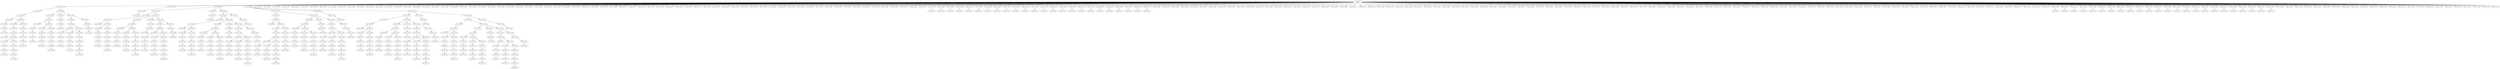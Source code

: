 digraph IST_t4 {
  rankdir=TB;
  "[1 2 3 4 5 6]" [label="[1 2 3 4 5 6]\nROOT"];
  "[1 2 3 4 6 5]" [label="[1 2 3 4 6 5]"];
  "[1 2 3 5 4 6]" [label="[1 2 3 5 4 6]"];
  "[1 2 3 5 6 4]" [label="[1 2 3 5 6 4]"];
  "[1 2 3 6 4 5]" [label="[1 2 3 6 4 5]"];
  "[1 2 3 6 5 4]" [label="[1 2 3 6 5 4]"];
  "[1 2 4 3 5 6]" [label="[1 2 4 3 5 6]"];
  "[1 2 4 3 6 5]" [label="[1 2 4 3 6 5]"];
  "[1 2 4 5 3 6]" [label="[1 2 4 5 3 6]"];
  "[1 2 4 5 6 3]" [label="[1 2 4 5 6 3]"];
  "[1 2 4 6 3 5]" [label="[1 2 4 6 3 5]"];
  "[1 2 4 6 5 3]" [label="[1 2 4 6 5 3]"];
  "[1 2 5 3 4 6]" [label="[1 2 5 3 4 6]"];
  "[1 2 5 3 6 4]" [label="[1 2 5 3 6 4]"];
  "[1 2 5 4 3 6]" [label="[1 2 5 4 3 6]"];
  "[1 2 5 4 6 3]" [label="[1 2 5 4 6 3]"];
  "[1 2 5 6 3 4]" [label="[1 2 5 6 3 4]"];
  "[1 2 5 6 4 3]" [label="[1 2 5 6 4 3]"];
  "[1 2 6 3 4 5]" [label="[1 2 6 3 4 5]"];
  "[1 2 6 3 5 4]" [label="[1 2 6 3 5 4]"];
  "[1 2 6 4 3 5]" [label="[1 2 6 4 3 5]"];
  "[1 2 6 4 5 3]" [label="[1 2 6 4 5 3]"];
  "[1 2 6 5 3 4]" [label="[1 2 6 5 3 4]"];
  "[1 2 6 5 4 3]" [label="[1 2 6 5 4 3]"];
  "[1 3 2 4 5 6]" [label="[1 3 2 4 5 6]"];
  "[1 3 2 4 6 5]" [label="[1 3 2 4 6 5]"];
  "[1 3 2 5 4 6]" [label="[1 3 2 5 4 6]"];
  "[1 3 2 5 6 4]" [label="[1 3 2 5 6 4]"];
  "[1 3 2 6 4 5]" [label="[1 3 2 6 4 5]"];
  "[1 3 2 6 5 4]" [label="[1 3 2 6 5 4]"];
  "[1 3 4 2 5 6]" [label="[1 3 4 2 5 6]"];
  "[1 3 4 2 6 5]" [label="[1 3 4 2 6 5]"];
  "[1 3 4 5 2 6]" [label="[1 3 4 5 2 6]"];
  "[1 3 4 5 6 2]" [label="[1 3 4 5 6 2]"];
  "[1 3 4 6 2 5]" [label="[1 3 4 6 2 5]"];
  "[1 3 4 6 5 2]" [label="[1 3 4 6 5 2]"];
  "[1 3 5 2 4 6]" [label="[1 3 5 2 4 6]"];
  "[1 3 5 2 6 4]" [label="[1 3 5 2 6 4]"];
  "[1 3 5 4 2 6]" [label="[1 3 5 4 2 6]"];
  "[1 3 5 4 6 2]" [label="[1 3 5 4 6 2]"];
  "[1 3 5 6 2 4]" [label="[1 3 5 6 2 4]"];
  "[1 3 5 6 4 2]" [label="[1 3 5 6 4 2]"];
  "[1 3 6 2 4 5]" [label="[1 3 6 2 4 5]"];
  "[1 3 6 2 5 4]" [label="[1 3 6 2 5 4]"];
  "[1 3 6 4 2 5]" [label="[1 3 6 4 2 5]"];
  "[1 3 6 4 5 2]" [label="[1 3 6 4 5 2]"];
  "[1 3 6 5 2 4]" [label="[1 3 6 5 2 4]"];
  "[1 3 6 5 4 2]" [label="[1 3 6 5 4 2]"];
  "[1 4 2 3 5 6]" [label="[1 4 2 3 5 6]"];
  "[1 4 2 3 6 5]" [label="[1 4 2 3 6 5]"];
  "[1 4 2 5 3 6]" [label="[1 4 2 5 3 6]"];
  "[1 4 2 5 6 3]" [label="[1 4 2 5 6 3]"];
  "[1 4 2 6 3 5]" [label="[1 4 2 6 3 5]"];
  "[1 4 2 6 5 3]" [label="[1 4 2 6 5 3]"];
  "[1 4 3 2 5 6]" [label="[1 4 3 2 5 6]"];
  "[1 4 3 2 6 5]" [label="[1 4 3 2 6 5]"];
  "[1 4 3 5 2 6]" [label="[1 4 3 5 2 6]"];
  "[1 4 3 5 6 2]" [label="[1 4 3 5 6 2]"];
  "[1 4 3 6 2 5]" [label="[1 4 3 6 2 5]"];
  "[1 4 3 6 5 2]" [label="[1 4 3 6 5 2]"];
  "[1 4 5 2 3 6]" [label="[1 4 5 2 3 6]"];
  "[1 4 5 2 6 3]" [label="[1 4 5 2 6 3]"];
  "[1 4 5 3 2 6]" [label="[1 4 5 3 2 6]"];
  "[1 4 5 3 6 2]" [label="[1 4 5 3 6 2]"];
  "[1 4 5 6 2 3]" [label="[1 4 5 6 2 3]"];
  "[1 4 5 6 3 2]" [label="[1 4 5 6 3 2]"];
  "[1 4 6 2 3 5]" [label="[1 4 6 2 3 5]"];
  "[1 4 6 2 5 3]" [label="[1 4 6 2 5 3]"];
  "[1 4 6 3 2 5]" [label="[1 4 6 3 2 5]"];
  "[1 4 6 3 5 2]" [label="[1 4 6 3 5 2]"];
  "[1 4 6 5 2 3]" [label="[1 4 6 5 2 3]"];
  "[1 4 6 5 3 2]" [label="[1 4 6 5 3 2]"];
  "[1 5 2 3 4 6]" [label="[1 5 2 3 4 6]"];
  "[1 5 2 3 6 4]" [label="[1 5 2 3 6 4]"];
  "[1 5 2 4 3 6]" [label="[1 5 2 4 3 6]"];
  "[1 5 2 4 6 3]" [label="[1 5 2 4 6 3]"];
  "[1 5 2 6 3 4]" [label="[1 5 2 6 3 4]"];
  "[1 5 2 6 4 3]" [label="[1 5 2 6 4 3]"];
  "[1 5 3 2 4 6]" [label="[1 5 3 2 4 6]"];
  "[1 5 3 2 6 4]" [label="[1 5 3 2 6 4]"];
  "[1 5 3 4 2 6]" [label="[1 5 3 4 2 6]"];
  "[1 5 3 4 6 2]" [label="[1 5 3 4 6 2]"];
  "[1 5 3 6 2 4]" [label="[1 5 3 6 2 4]"];
  "[1 5 3 6 4 2]" [label="[1 5 3 6 4 2]"];
  "[1 5 4 2 3 6]" [label="[1 5 4 2 3 6]"];
  "[1 5 4 2 6 3]" [label="[1 5 4 2 6 3]"];
  "[1 5 4 3 2 6]" [label="[1 5 4 3 2 6]"];
  "[1 5 4 3 6 2]" [label="[1 5 4 3 6 2]"];
  "[1 5 4 6 2 3]" [label="[1 5 4 6 2 3]"];
  "[1 5 4 6 3 2]" [label="[1 5 4 6 3 2]"];
  "[1 5 6 2 3 4]" [label="[1 5 6 2 3 4]"];
  "[1 5 6 2 4 3]" [label="[1 5 6 2 4 3]"];
  "[1 5 6 3 2 4]" [label="[1 5 6 3 2 4]"];
  "[1 5 6 3 4 2]" [label="[1 5 6 3 4 2]"];
  "[1 5 6 4 2 3]" [label="[1 5 6 4 2 3]"];
  "[1 5 6 4 3 2]" [label="[1 5 6 4 3 2]"];
  "[1 6 2 3 4 5]" [label="[1 6 2 3 4 5]"];
  "[1 6 2 3 5 4]" [label="[1 6 2 3 5 4]"];
  "[1 6 2 4 3 5]" [label="[1 6 2 4 3 5]"];
  "[1 6 2 4 5 3]" [label="[1 6 2 4 5 3]"];
  "[1 6 2 5 3 4]" [label="[1 6 2 5 3 4]"];
  "[1 6 2 5 4 3]" [label="[1 6 2 5 4 3]"];
  "[1 6 3 2 4 5]" [label="[1 6 3 2 4 5]"];
  "[1 6 3 2 5 4]" [label="[1 6 3 2 5 4]"];
  "[1 6 3 4 2 5]" [label="[1 6 3 4 2 5]"];
  "[1 6 3 4 5 2]" [label="[1 6 3 4 5 2]"];
  "[1 6 3 5 2 4]" [label="[1 6 3 5 2 4]"];
  "[1 6 3 5 4 2]" [label="[1 6 3 5 4 2]"];
  "[1 6 4 2 3 5]" [label="[1 6 4 2 3 5]"];
  "[1 6 4 2 5 3]" [label="[1 6 4 2 5 3]"];
  "[1 6 4 3 2 5]" [label="[1 6 4 3 2 5]"];
  "[1 6 4 3 5 2]" [label="[1 6 4 3 5 2]"];
  "[1 6 4 5 2 3]" [label="[1 6 4 5 2 3]"];
  "[1 6 4 5 3 2]" [label="[1 6 4 5 3 2]"];
  "[1 6 5 2 3 4]" [label="[1 6 5 2 3 4]"];
  "[1 6 5 2 4 3]" [label="[1 6 5 2 4 3]"];
  "[1 6 5 3 2 4]" [label="[1 6 5 3 2 4]"];
  "[1 6 5 3 4 2]" [label="[1 6 5 3 4 2]"];
  "[1 6 5 4 2 3]" [label="[1 6 5 4 2 3]"];
  "[1 6 5 4 3 2]" [label="[1 6 5 4 3 2]"];
  "[2 1 3 4 5 6]" [label="[2 1 3 4 5 6]"];
  "[2 1 3 4 6 5]" [label="[2 1 3 4 6 5]"];
  "[2 1 3 5 4 6]" [label="[2 1 3 5 4 6]"];
  "[2 1 3 5 6 4]" [label="[2 1 3 5 6 4]"];
  "[2 1 3 6 4 5]" [label="[2 1 3 6 4 5]"];
  "[2 1 3 6 5 4]" [label="[2 1 3 6 5 4]"];
  "[2 1 4 3 5 6]" [label="[2 1 4 3 5 6]"];
  "[2 1 4 3 6 5]" [label="[2 1 4 3 6 5]"];
  "[2 1 4 5 3 6]" [label="[2 1 4 5 3 6]"];
  "[2 1 4 5 6 3]" [label="[2 1 4 5 6 3]"];
  "[2 1 4 6 3 5]" [label="[2 1 4 6 3 5]"];
  "[2 1 4 6 5 3]" [label="[2 1 4 6 5 3]"];
  "[2 1 5 3 4 6]" [label="[2 1 5 3 4 6]"];
  "[2 1 5 3 6 4]" [label="[2 1 5 3 6 4]"];
  "[2 1 5 4 3 6]" [label="[2 1 5 4 3 6]"];
  "[2 1 5 4 6 3]" [label="[2 1 5 4 6 3]"];
  "[2 1 5 6 3 4]" [label="[2 1 5 6 3 4]"];
  "[2 1 5 6 4 3]" [label="[2 1 5 6 4 3]"];
  "[2 1 6 3 4 5]" [label="[2 1 6 3 4 5]"];
  "[2 1 6 3 5 4]" [label="[2 1 6 3 5 4]"];
  "[2 1 6 4 3 5]" [label="[2 1 6 4 3 5]"];
  "[2 1 6 4 5 3]" [label="[2 1 6 4 5 3]"];
  "[2 1 6 5 3 4]" [label="[2 1 6 5 3 4]"];
  "[2 1 6 5 4 3]" [label="[2 1 6 5 4 3]"];
  "[2 3 1 4 5 6]" [label="[2 3 1 4 5 6]"];
  "[2 3 1 4 6 5]" [label="[2 3 1 4 6 5]"];
  "[2 3 1 5 4 6]" [label="[2 3 1 5 4 6]"];
  "[2 3 1 5 6 4]" [label="[2 3 1 5 6 4]"];
  "[2 3 1 6 4 5]" [label="[2 3 1 6 4 5]"];
  "[2 3 1 6 5 4]" [label="[2 3 1 6 5 4]"];
  "[2 3 4 1 5 6]" [label="[2 3 4 1 5 6]"];
  "[2 3 4 1 6 5]" [label="[2 3 4 1 6 5]"];
  "[2 3 4 5 1 6]" [label="[2 3 4 5 1 6]"];
  "[2 3 4 5 6 1]" [label="[2 3 4 5 6 1]"];
  "[2 3 4 6 1 5]" [label="[2 3 4 6 1 5]"];
  "[2 3 4 6 5 1]" [label="[2 3 4 6 5 1]"];
  "[2 3 5 1 4 6]" [label="[2 3 5 1 4 6]"];
  "[2 3 5 1 6 4]" [label="[2 3 5 1 6 4]"];
  "[2 3 5 4 1 6]" [label="[2 3 5 4 1 6]"];
  "[2 3 5 4 6 1]" [label="[2 3 5 4 6 1]"];
  "[2 3 5 6 1 4]" [label="[2 3 5 6 1 4]"];
  "[2 3 5 6 4 1]" [label="[2 3 5 6 4 1]"];
  "[2 3 6 1 4 5]" [label="[2 3 6 1 4 5]"];
  "[2 3 6 1 5 4]" [label="[2 3 6 1 5 4]"];
  "[2 3 6 4 1 5]" [label="[2 3 6 4 1 5]"];
  "[2 3 6 4 5 1]" [label="[2 3 6 4 5 1]"];
  "[2 3 6 5 1 4]" [label="[2 3 6 5 1 4]"];
  "[2 3 6 5 4 1]" [label="[2 3 6 5 4 1]"];
  "[2 4 1 3 5 6]" [label="[2 4 1 3 5 6]"];
  "[2 4 1 3 6 5]" [label="[2 4 1 3 6 5]"];
  "[2 4 1 5 3 6]" [label="[2 4 1 5 3 6]"];
  "[2 4 1 5 6 3]" [label="[2 4 1 5 6 3]"];
  "[2 4 1 6 3 5]" [label="[2 4 1 6 3 5]"];
  "[2 4 1 6 5 3]" [label="[2 4 1 6 5 3]"];
  "[2 4 3 1 5 6]" [label="[2 4 3 1 5 6]"];
  "[2 4 3 1 6 5]" [label="[2 4 3 1 6 5]"];
  "[2 4 3 5 1 6]" [label="[2 4 3 5 1 6]"];
  "[2 4 3 5 6 1]" [label="[2 4 3 5 6 1]"];
  "[2 4 3 6 1 5]" [label="[2 4 3 6 1 5]"];
  "[2 4 3 6 5 1]" [label="[2 4 3 6 5 1]"];
  "[2 4 5 1 3 6]" [label="[2 4 5 1 3 6]"];
  "[2 4 5 1 6 3]" [label="[2 4 5 1 6 3]"];
  "[2 4 5 3 1 6]" [label="[2 4 5 3 1 6]"];
  "[2 4 5 3 6 1]" [label="[2 4 5 3 6 1]"];
  "[2 4 5 6 1 3]" [label="[2 4 5 6 1 3]"];
  "[2 4 5 6 3 1]" [label="[2 4 5 6 3 1]"];
  "[2 4 6 1 3 5]" [label="[2 4 6 1 3 5]"];
  "[2 4 6 1 5 3]" [label="[2 4 6 1 5 3]"];
  "[2 4 6 3 1 5]" [label="[2 4 6 3 1 5]"];
  "[2 4 6 3 5 1]" [label="[2 4 6 3 5 1]"];
  "[2 4 6 5 1 3]" [label="[2 4 6 5 1 3]"];
  "[2 4 6 5 3 1]" [label="[2 4 6 5 3 1]"];
  "[2 5 1 3 4 6]" [label="[2 5 1 3 4 6]"];
  "[2 5 1 3 6 4]" [label="[2 5 1 3 6 4]"];
  "[2 5 1 4 3 6]" [label="[2 5 1 4 3 6]"];
  "[2 5 1 4 6 3]" [label="[2 5 1 4 6 3]"];
  "[2 5 1 6 3 4]" [label="[2 5 1 6 3 4]"];
  "[2 5 1 6 4 3]" [label="[2 5 1 6 4 3]"];
  "[2 5 3 1 4 6]" [label="[2 5 3 1 4 6]"];
  "[2 5 3 1 6 4]" [label="[2 5 3 1 6 4]"];
  "[2 5 3 4 1 6]" [label="[2 5 3 4 1 6]"];
  "[2 5 3 4 6 1]" [label="[2 5 3 4 6 1]"];
  "[2 5 3 6 1 4]" [label="[2 5 3 6 1 4]"];
  "[2 5 3 6 4 1]" [label="[2 5 3 6 4 1]"];
  "[2 5 4 1 3 6]" [label="[2 5 4 1 3 6]"];
  "[2 5 4 1 6 3]" [label="[2 5 4 1 6 3]"];
  "[2 5 4 3 1 6]" [label="[2 5 4 3 1 6]"];
  "[2 5 4 3 6 1]" [label="[2 5 4 3 6 1]"];
  "[2 5 4 6 1 3]" [label="[2 5 4 6 1 3]"];
  "[2 5 4 6 3 1]" [label="[2 5 4 6 3 1]"];
  "[2 5 6 1 3 4]" [label="[2 5 6 1 3 4]"];
  "[2 5 6 1 4 3]" [label="[2 5 6 1 4 3]"];
  "[2 5 6 3 1 4]" [label="[2 5 6 3 1 4]"];
  "[2 5 6 3 4 1]" [label="[2 5 6 3 4 1]"];
  "[2 5 6 4 1 3]" [label="[2 5 6 4 1 3]"];
  "[2 5 6 4 3 1]" [label="[2 5 6 4 3 1]"];
  "[2 6 1 3 4 5]" [label="[2 6 1 3 4 5]"];
  "[2 6 1 3 5 4]" [label="[2 6 1 3 5 4]"];
  "[2 6 1 4 3 5]" [label="[2 6 1 4 3 5]"];
  "[2 6 1 4 5 3]" [label="[2 6 1 4 5 3]"];
  "[2 6 1 5 3 4]" [label="[2 6 1 5 3 4]"];
  "[2 6 1 5 4 3]" [label="[2 6 1 5 4 3]"];
  "[2 6 3 1 4 5]" [label="[2 6 3 1 4 5]"];
  "[2 6 3 1 5 4]" [label="[2 6 3 1 5 4]"];
  "[2 6 3 4 1 5]" [label="[2 6 3 4 1 5]"];
  "[2 6 3 4 5 1]" [label="[2 6 3 4 5 1]"];
  "[2 6 3 5 1 4]" [label="[2 6 3 5 1 4]"];
  "[2 6 3 5 4 1]" [label="[2 6 3 5 4 1]"];
  "[2 6 4 1 3 5]" [label="[2 6 4 1 3 5]"];
  "[2 6 4 1 5 3]" [label="[2 6 4 1 5 3]"];
  "[2 6 4 3 1 5]" [label="[2 6 4 3 1 5]"];
  "[2 6 4 3 5 1]" [label="[2 6 4 3 5 1]"];
  "[2 6 4 5 1 3]" [label="[2 6 4 5 1 3]"];
  "[2 6 4 5 3 1]" [label="[2 6 4 5 3 1]"];
  "[2 6 5 1 3 4]" [label="[2 6 5 1 3 4]"];
  "[2 6 5 1 4 3]" [label="[2 6 5 1 4 3]"];
  "[2 6 5 3 1 4]" [label="[2 6 5 3 1 4]"];
  "[2 6 5 3 4 1]" [label="[2 6 5 3 4 1]"];
  "[2 6 5 4 1 3]" [label="[2 6 5 4 1 3]"];
  "[2 6 5 4 3 1]" [label="[2 6 5 4 3 1]"];
  "[3 1 2 4 5 6]" [label="[3 1 2 4 5 6]"];
  "[3 1 2 4 6 5]" [label="[3 1 2 4 6 5]"];
  "[3 1 2 5 4 6]" [label="[3 1 2 5 4 6]"];
  "[3 1 2 5 6 4]" [label="[3 1 2 5 6 4]"];
  "[3 1 2 6 4 5]" [label="[3 1 2 6 4 5]"];
  "[3 1 2 6 5 4]" [label="[3 1 2 6 5 4]"];
  "[3 1 4 2 5 6]" [label="[3 1 4 2 5 6]"];
  "[3 1 4 2 6 5]" [label="[3 1 4 2 6 5]"];
  "[3 1 4 5 2 6]" [label="[3 1 4 5 2 6]"];
  "[3 1 4 5 6 2]" [label="[3 1 4 5 6 2]"];
  "[3 1 4 6 2 5]" [label="[3 1 4 6 2 5]"];
  "[3 1 4 6 5 2]" [label="[3 1 4 6 5 2]"];
  "[3 1 5 2 4 6]" [label="[3 1 5 2 4 6]"];
  "[3 1 5 2 6 4]" [label="[3 1 5 2 6 4]"];
  "[3 1 5 4 2 6]" [label="[3 1 5 4 2 6]"];
  "[3 1 5 4 6 2]" [label="[3 1 5 4 6 2]"];
  "[3 1 5 6 2 4]" [label="[3 1 5 6 2 4]"];
  "[3 1 5 6 4 2]" [label="[3 1 5 6 4 2]"];
  "[3 1 6 2 4 5]" [label="[3 1 6 2 4 5]"];
  "[3 1 6 2 5 4]" [label="[3 1 6 2 5 4]"];
  "[3 1 6 4 2 5]" [label="[3 1 6 4 2 5]"];
  "[3 1 6 4 5 2]" [label="[3 1 6 4 5 2]"];
  "[3 1 6 5 2 4]" [label="[3 1 6 5 2 4]"];
  "[3 1 6 5 4 2]" [label="[3 1 6 5 4 2]"];
  "[3 2 1 4 5 6]" [label="[3 2 1 4 5 6]"];
  "[3 2 1 4 6 5]" [label="[3 2 1 4 6 5]"];
  "[3 2 1 5 4 6]" [label="[3 2 1 5 4 6]"];
  "[3 2 1 5 6 4]" [label="[3 2 1 5 6 4]"];
  "[3 2 1 6 4 5]" [label="[3 2 1 6 4 5]"];
  "[3 2 1 6 5 4]" [label="[3 2 1 6 5 4]"];
  "[3 2 4 1 5 6]" [label="[3 2 4 1 5 6]"];
  "[3 2 4 1 6 5]" [label="[3 2 4 1 6 5]"];
  "[3 2 4 5 1 6]" [label="[3 2 4 5 1 6]"];
  "[3 2 4 5 6 1]" [label="[3 2 4 5 6 1]"];
  "[3 2 4 6 1 5]" [label="[3 2 4 6 1 5]"];
  "[3 2 4 6 5 1]" [label="[3 2 4 6 5 1]"];
  "[3 2 5 1 4 6]" [label="[3 2 5 1 4 6]"];
  "[3 2 5 1 6 4]" [label="[3 2 5 1 6 4]"];
  "[3 2 5 4 1 6]" [label="[3 2 5 4 1 6]"];
  "[3 2 5 4 6 1]" [label="[3 2 5 4 6 1]"];
  "[3 2 5 6 1 4]" [label="[3 2 5 6 1 4]"];
  "[3 2 5 6 4 1]" [label="[3 2 5 6 4 1]"];
  "[3 2 6 1 4 5]" [label="[3 2 6 1 4 5]"];
  "[3 2 6 1 5 4]" [label="[3 2 6 1 5 4]"];
  "[3 2 6 4 1 5]" [label="[3 2 6 4 1 5]"];
  "[3 2 6 4 5 1]" [label="[3 2 6 4 5 1]"];
  "[3 2 6 5 1 4]" [label="[3 2 6 5 1 4]"];
  "[3 2 6 5 4 1]" [label="[3 2 6 5 4 1]"];
  "[3 4 1 2 5 6]" [label="[3 4 1 2 5 6]"];
  "[3 4 1 2 6 5]" [label="[3 4 1 2 6 5]"];
  "[3 4 1 5 2 6]" [label="[3 4 1 5 2 6]"];
  "[3 4 1 5 6 2]" [label="[3 4 1 5 6 2]"];
  "[3 4 1 6 2 5]" [label="[3 4 1 6 2 5]"];
  "[3 4 1 6 5 2]" [label="[3 4 1 6 5 2]"];
  "[3 4 2 1 5 6]" [label="[3 4 2 1 5 6]"];
  "[3 4 2 1 6 5]" [label="[3 4 2 1 6 5]"];
  "[3 4 2 5 1 6]" [label="[3 4 2 5 1 6]"];
  "[3 4 2 5 6 1]" [label="[3 4 2 5 6 1]"];
  "[3 4 2 6 1 5]" [label="[3 4 2 6 1 5]"];
  "[3 4 2 6 5 1]" [label="[3 4 2 6 5 1]"];
  "[3 4 5 1 2 6]" [label="[3 4 5 1 2 6]"];
  "[3 4 5 1 6 2]" [label="[3 4 5 1 6 2]"];
  "[3 4 5 2 1 6]" [label="[3 4 5 2 1 6]"];
  "[3 4 5 2 6 1]" [label="[3 4 5 2 6 1]"];
  "[3 4 5 6 1 2]" [label="[3 4 5 6 1 2]"];
  "[3 4 5 6 2 1]" [label="[3 4 5 6 2 1]"];
  "[3 4 6 1 2 5]" [label="[3 4 6 1 2 5]"];
  "[3 4 6 1 5 2]" [label="[3 4 6 1 5 2]"];
  "[3 4 6 2 1 5]" [label="[3 4 6 2 1 5]"];
  "[3 4 6 2 5 1]" [label="[3 4 6 2 5 1]"];
  "[3 4 6 5 1 2]" [label="[3 4 6 5 1 2]"];
  "[3 4 6 5 2 1]" [label="[3 4 6 5 2 1]"];
  "[3 5 1 2 4 6]" [label="[3 5 1 2 4 6]"];
  "[3 5 1 2 6 4]" [label="[3 5 1 2 6 4]"];
  "[3 5 1 4 2 6]" [label="[3 5 1 4 2 6]"];
  "[3 5 1 4 6 2]" [label="[3 5 1 4 6 2]"];
  "[3 5 1 6 2 4]" [label="[3 5 1 6 2 4]"];
  "[3 5 1 6 4 2]" [label="[3 5 1 6 4 2]"];
  "[3 5 2 1 4 6]" [label="[3 5 2 1 4 6]"];
  "[3 5 2 1 6 4]" [label="[3 5 2 1 6 4]"];
  "[3 5 2 4 1 6]" [label="[3 5 2 4 1 6]"];
  "[3 5 2 4 6 1]" [label="[3 5 2 4 6 1]"];
  "[3 5 2 6 1 4]" [label="[3 5 2 6 1 4]"];
  "[3 5 2 6 4 1]" [label="[3 5 2 6 4 1]"];
  "[3 5 4 1 2 6]" [label="[3 5 4 1 2 6]"];
  "[3 5 4 1 6 2]" [label="[3 5 4 1 6 2]"];
  "[3 5 4 2 1 6]" [label="[3 5 4 2 1 6]"];
  "[3 5 4 2 6 1]" [label="[3 5 4 2 6 1]"];
  "[3 5 4 6 1 2]" [label="[3 5 4 6 1 2]"];
  "[3 5 4 6 2 1]" [label="[3 5 4 6 2 1]"];
  "[3 5 6 1 2 4]" [label="[3 5 6 1 2 4]"];
  "[3 5 6 1 4 2]" [label="[3 5 6 1 4 2]"];
  "[3 5 6 2 1 4]" [label="[3 5 6 2 1 4]"];
  "[3 5 6 2 4 1]" [label="[3 5 6 2 4 1]"];
  "[3 5 6 4 1 2]" [label="[3 5 6 4 1 2]"];
  "[3 5 6 4 2 1]" [label="[3 5 6 4 2 1]"];
  "[3 6 1 2 4 5]" [label="[3 6 1 2 4 5]"];
  "[3 6 1 2 5 4]" [label="[3 6 1 2 5 4]"];
  "[3 6 1 4 2 5]" [label="[3 6 1 4 2 5]"];
  "[3 6 1 4 5 2]" [label="[3 6 1 4 5 2]"];
  "[3 6 1 5 2 4]" [label="[3 6 1 5 2 4]"];
  "[3 6 1 5 4 2]" [label="[3 6 1 5 4 2]"];
  "[3 6 2 1 4 5]" [label="[3 6 2 1 4 5]"];
  "[3 6 2 1 5 4]" [label="[3 6 2 1 5 4]"];
  "[3 6 2 4 1 5]" [label="[3 6 2 4 1 5]"];
  "[3 6 2 4 5 1]" [label="[3 6 2 4 5 1]"];
  "[3 6 2 5 1 4]" [label="[3 6 2 5 1 4]"];
  "[3 6 2 5 4 1]" [label="[3 6 2 5 4 1]"];
  "[3 6 4 1 2 5]" [label="[3 6 4 1 2 5]"];
  "[3 6 4 1 5 2]" [label="[3 6 4 1 5 2]"];
  "[3 6 4 2 1 5]" [label="[3 6 4 2 1 5]"];
  "[3 6 4 2 5 1]" [label="[3 6 4 2 5 1]"];
  "[3 6 4 5 1 2]" [label="[3 6 4 5 1 2]"];
  "[3 6 4 5 2 1]" [label="[3 6 4 5 2 1]"];
  "[3 6 5 1 2 4]" [label="[3 6 5 1 2 4]"];
  "[3 6 5 1 4 2]" [label="[3 6 5 1 4 2]"];
  "[3 6 5 2 1 4]" [label="[3 6 5 2 1 4]"];
  "[3 6 5 2 4 1]" [label="[3 6 5 2 4 1]"];
  "[3 6 5 4 1 2]" [label="[3 6 5 4 1 2]"];
  "[3 6 5 4 2 1]" [label="[3 6 5 4 2 1]"];
  "[4 1 2 3 5 6]" [label="[4 1 2 3 5 6]"];
  "[4 1 2 3 6 5]" [label="[4 1 2 3 6 5]"];
  "[4 1 2 5 3 6]" [label="[4 1 2 5 3 6]"];
  "[4 1 2 5 6 3]" [label="[4 1 2 5 6 3]"];
  "[4 1 2 6 3 5]" [label="[4 1 2 6 3 5]"];
  "[4 1 2 6 5 3]" [label="[4 1 2 6 5 3]"];
  "[4 1 3 2 5 6]" [label="[4 1 3 2 5 6]"];
  "[4 1 3 2 6 5]" [label="[4 1 3 2 6 5]"];
  "[4 1 3 5 2 6]" [label="[4 1 3 5 2 6]"];
  "[4 1 3 5 6 2]" [label="[4 1 3 5 6 2]"];
  "[4 1 3 6 2 5]" [label="[4 1 3 6 2 5]"];
  "[4 1 3 6 5 2]" [label="[4 1 3 6 5 2]"];
  "[4 1 5 2 3 6]" [label="[4 1 5 2 3 6]"];
  "[4 1 5 2 6 3]" [label="[4 1 5 2 6 3]"];
  "[4 1 5 3 2 6]" [label="[4 1 5 3 2 6]"];
  "[4 1 5 3 6 2]" [label="[4 1 5 3 6 2]"];
  "[4 1 5 6 2 3]" [label="[4 1 5 6 2 3]"];
  "[4 1 5 6 3 2]" [label="[4 1 5 6 3 2]"];
  "[4 1 6 2 3 5]" [label="[4 1 6 2 3 5]"];
  "[4 1 6 2 5 3]" [label="[4 1 6 2 5 3]"];
  "[4 1 6 3 2 5]" [label="[4 1 6 3 2 5]"];
  "[4 1 6 3 5 2]" [label="[4 1 6 3 5 2]"];
  "[4 1 6 5 2 3]" [label="[4 1 6 5 2 3]"];
  "[4 1 6 5 3 2]" [label="[4 1 6 5 3 2]"];
  "[4 2 1 3 5 6]" [label="[4 2 1 3 5 6]"];
  "[4 2 1 3 6 5]" [label="[4 2 1 3 6 5]"];
  "[4 2 1 5 3 6]" [label="[4 2 1 5 3 6]"];
  "[4 2 1 5 6 3]" [label="[4 2 1 5 6 3]"];
  "[4 2 1 6 3 5]" [label="[4 2 1 6 3 5]"];
  "[4 2 1 6 5 3]" [label="[4 2 1 6 5 3]"];
  "[4 2 3 1 5 6]" [label="[4 2 3 1 5 6]"];
  "[4 2 3 1 6 5]" [label="[4 2 3 1 6 5]"];
  "[4 2 3 5 1 6]" [label="[4 2 3 5 1 6]"];
  "[4 2 3 5 6 1]" [label="[4 2 3 5 6 1]"];
  "[4 2 3 6 1 5]" [label="[4 2 3 6 1 5]"];
  "[4 2 3 6 5 1]" [label="[4 2 3 6 5 1]"];
  "[4 2 5 1 3 6]" [label="[4 2 5 1 3 6]"];
  "[4 2 5 1 6 3]" [label="[4 2 5 1 6 3]"];
  "[4 2 5 3 1 6]" [label="[4 2 5 3 1 6]"];
  "[4 2 5 3 6 1]" [label="[4 2 5 3 6 1]"];
  "[4 2 5 6 1 3]" [label="[4 2 5 6 1 3]"];
  "[4 2 5 6 3 1]" [label="[4 2 5 6 3 1]"];
  "[4 2 6 1 3 5]" [label="[4 2 6 1 3 5]"];
  "[4 2 6 1 5 3]" [label="[4 2 6 1 5 3]"];
  "[4 2 6 3 1 5]" [label="[4 2 6 3 1 5]"];
  "[4 2 6 3 5 1]" [label="[4 2 6 3 5 1]"];
  "[4 2 6 5 1 3]" [label="[4 2 6 5 1 3]"];
  "[4 2 6 5 3 1]" [label="[4 2 6 5 3 1]"];
  "[4 3 1 2 5 6]" [label="[4 3 1 2 5 6]"];
  "[4 3 1 2 6 5]" [label="[4 3 1 2 6 5]"];
  "[4 3 1 5 2 6]" [label="[4 3 1 5 2 6]"];
  "[4 3 1 5 6 2]" [label="[4 3 1 5 6 2]"];
  "[4 3 1 6 2 5]" [label="[4 3 1 6 2 5]"];
  "[4 3 1 6 5 2]" [label="[4 3 1 6 5 2]"];
  "[4 3 2 1 5 6]" [label="[4 3 2 1 5 6]"];
  "[4 3 2 1 6 5]" [label="[4 3 2 1 6 5]"];
  "[4 3 2 5 1 6]" [label="[4 3 2 5 1 6]"];
  "[4 3 2 5 6 1]" [label="[4 3 2 5 6 1]"];
  "[4 3 2 6 1 5]" [label="[4 3 2 6 1 5]"];
  "[4 3 2 6 5 1]" [label="[4 3 2 6 5 1]"];
  "[4 3 5 1 2 6]" [label="[4 3 5 1 2 6]"];
  "[4 3 5 1 6 2]" [label="[4 3 5 1 6 2]"];
  "[4 3 5 2 1 6]" [label="[4 3 5 2 1 6]"];
  "[4 3 5 2 6 1]" [label="[4 3 5 2 6 1]"];
  "[4 3 5 6 1 2]" [label="[4 3 5 6 1 2]"];
  "[4 3 5 6 2 1]" [label="[4 3 5 6 2 1]"];
  "[4 3 6 1 2 5]" [label="[4 3 6 1 2 5]"];
  "[4 3 6 1 5 2]" [label="[4 3 6 1 5 2]"];
  "[4 3 6 2 1 5]" [label="[4 3 6 2 1 5]"];
  "[4 3 6 2 5 1]" [label="[4 3 6 2 5 1]"];
  "[4 3 6 5 1 2]" [label="[4 3 6 5 1 2]"];
  "[4 3 6 5 2 1]" [label="[4 3 6 5 2 1]"];
  "[4 5 1 2 3 6]" [label="[4 5 1 2 3 6]"];
  "[4 5 1 2 6 3]" [label="[4 5 1 2 6 3]"];
  "[4 5 1 3 2 6]" [label="[4 5 1 3 2 6]"];
  "[4 5 1 3 6 2]" [label="[4 5 1 3 6 2]"];
  "[4 5 1 6 2 3]" [label="[4 5 1 6 2 3]"];
  "[4 5 1 6 3 2]" [label="[4 5 1 6 3 2]"];
  "[4 5 2 1 3 6]" [label="[4 5 2 1 3 6]"];
  "[4 5 2 1 6 3]" [label="[4 5 2 1 6 3]"];
  "[4 5 2 3 1 6]" [label="[4 5 2 3 1 6]"];
  "[4 5 2 3 6 1]" [label="[4 5 2 3 6 1]"];
  "[4 5 2 6 1 3]" [label="[4 5 2 6 1 3]"];
  "[4 5 2 6 3 1]" [label="[4 5 2 6 3 1]"];
  "[4 5 3 1 2 6]" [label="[4 5 3 1 2 6]"];
  "[4 5 3 1 6 2]" [label="[4 5 3 1 6 2]"];
  "[4 5 3 2 1 6]" [label="[4 5 3 2 1 6]"];
  "[4 5 3 2 6 1]" [label="[4 5 3 2 6 1]"];
  "[4 5 3 6 1 2]" [label="[4 5 3 6 1 2]"];
  "[4 5 3 6 2 1]" [label="[4 5 3 6 2 1]"];
  "[4 5 6 1 2 3]" [label="[4 5 6 1 2 3]"];
  "[4 5 6 1 3 2]" [label="[4 5 6 1 3 2]"];
  "[4 5 6 2 1 3]" [label="[4 5 6 2 1 3]"];
  "[4 5 6 2 3 1]" [label="[4 5 6 2 3 1]"];
  "[4 5 6 3 1 2]" [label="[4 5 6 3 1 2]"];
  "[4 5 6 3 2 1]" [label="[4 5 6 3 2 1]"];
  "[4 6 1 2 3 5]" [label="[4 6 1 2 3 5]"];
  "[4 6 1 2 5 3]" [label="[4 6 1 2 5 3]"];
  "[4 6 1 3 2 5]" [label="[4 6 1 3 2 5]"];
  "[4 6 1 3 5 2]" [label="[4 6 1 3 5 2]"];
  "[4 6 1 5 2 3]" [label="[4 6 1 5 2 3]"];
  "[4 6 1 5 3 2]" [label="[4 6 1 5 3 2]"];
  "[4 6 2 1 3 5]" [label="[4 6 2 1 3 5]"];
  "[4 6 2 1 5 3]" [label="[4 6 2 1 5 3]"];
  "[4 6 2 3 1 5]" [label="[4 6 2 3 1 5]"];
  "[4 6 2 3 5 1]" [label="[4 6 2 3 5 1]"];
  "[4 6 2 5 1 3]" [label="[4 6 2 5 1 3]"];
  "[4 6 2 5 3 1]" [label="[4 6 2 5 3 1]"];
  "[4 6 3 1 2 5]" [label="[4 6 3 1 2 5]"];
  "[4 6 3 1 5 2]" [label="[4 6 3 1 5 2]"];
  "[4 6 3 2 1 5]" [label="[4 6 3 2 1 5]"];
  "[4 6 3 2 5 1]" [label="[4 6 3 2 5 1]"];
  "[4 6 3 5 1 2]" [label="[4 6 3 5 1 2]"];
  "[4 6 3 5 2 1]" [label="[4 6 3 5 2 1]"];
  "[4 6 5 1 2 3]" [label="[4 6 5 1 2 3]"];
  "[4 6 5 1 3 2]" [label="[4 6 5 1 3 2]"];
  "[4 6 5 2 1 3]" [label="[4 6 5 2 1 3]"];
  "[4 6 5 2 3 1]" [label="[4 6 5 2 3 1]"];
  "[4 6 5 3 1 2]" [label="[4 6 5 3 1 2]"];
  "[4 6 5 3 2 1]" [label="[4 6 5 3 2 1]"];
  "[5 1 2 3 4 6]" [label="[5 1 2 3 4 6]"];
  "[5 1 2 3 6 4]" [label="[5 1 2 3 6 4]"];
  "[5 1 2 4 3 6]" [label="[5 1 2 4 3 6]"];
  "[5 1 2 4 6 3]" [label="[5 1 2 4 6 3]"];
  "[5 1 2 6 3 4]" [label="[5 1 2 6 3 4]"];
  "[5 1 2 6 4 3]" [label="[5 1 2 6 4 3]"];
  "[5 1 3 2 4 6]" [label="[5 1 3 2 4 6]"];
  "[5 1 3 2 6 4]" [label="[5 1 3 2 6 4]"];
  "[5 1 3 4 2 6]" [label="[5 1 3 4 2 6]"];
  "[5 1 3 4 6 2]" [label="[5 1 3 4 6 2]"];
  "[5 1 3 6 2 4]" [label="[5 1 3 6 2 4]"];
  "[5 1 3 6 4 2]" [label="[5 1 3 6 4 2]"];
  "[5 1 4 2 3 6]" [label="[5 1 4 2 3 6]"];
  "[5 1 4 2 6 3]" [label="[5 1 4 2 6 3]"];
  "[5 1 4 3 2 6]" [label="[5 1 4 3 2 6]"];
  "[5 1 4 3 6 2]" [label="[5 1 4 3 6 2]"];
  "[5 1 4 6 2 3]" [label="[5 1 4 6 2 3]"];
  "[5 1 4 6 3 2]" [label="[5 1 4 6 3 2]"];
  "[5 1 6 2 3 4]" [label="[5 1 6 2 3 4]"];
  "[5 1 6 2 4 3]" [label="[5 1 6 2 4 3]"];
  "[5 1 6 3 2 4]" [label="[5 1 6 3 2 4]"];
  "[5 1 6 3 4 2]" [label="[5 1 6 3 4 2]"];
  "[5 1 6 4 2 3]" [label="[5 1 6 4 2 3]"];
  "[5 1 6 4 3 2]" [label="[5 1 6 4 3 2]"];
  "[5 2 1 3 4 6]" [label="[5 2 1 3 4 6]"];
  "[5 2 1 3 6 4]" [label="[5 2 1 3 6 4]"];
  "[5 2 1 4 3 6]" [label="[5 2 1 4 3 6]"];
  "[5 2 1 4 6 3]" [label="[5 2 1 4 6 3]"];
  "[5 2 1 6 3 4]" [label="[5 2 1 6 3 4]"];
  "[5 2 1 6 4 3]" [label="[5 2 1 6 4 3]"];
  "[5 2 3 1 4 6]" [label="[5 2 3 1 4 6]"];
  "[5 2 3 1 6 4]" [label="[5 2 3 1 6 4]"];
  "[5 2 3 4 1 6]" [label="[5 2 3 4 1 6]"];
  "[5 2 3 4 6 1]" [label="[5 2 3 4 6 1]"];
  "[5 2 3 6 1 4]" [label="[5 2 3 6 1 4]"];
  "[5 2 3 6 4 1]" [label="[5 2 3 6 4 1]"];
  "[5 2 4 1 3 6]" [label="[5 2 4 1 3 6]"];
  "[5 2 4 1 6 3]" [label="[5 2 4 1 6 3]"];
  "[5 2 4 3 1 6]" [label="[5 2 4 3 1 6]"];
  "[5 2 4 3 6 1]" [label="[5 2 4 3 6 1]"];
  "[5 2 4 6 1 3]" [label="[5 2 4 6 1 3]"];
  "[5 2 4 6 3 1]" [label="[5 2 4 6 3 1]"];
  "[5 2 6 1 3 4]" [label="[5 2 6 1 3 4]"];
  "[5 2 6 1 4 3]" [label="[5 2 6 1 4 3]"];
  "[5 2 6 3 1 4]" [label="[5 2 6 3 1 4]"];
  "[5 2 6 3 4 1]" [label="[5 2 6 3 4 1]"];
  "[5 2 6 4 1 3]" [label="[5 2 6 4 1 3]"];
  "[5 2 6 4 3 1]" [label="[5 2 6 4 3 1]"];
  "[5 3 1 2 4 6]" [label="[5 3 1 2 4 6]"];
  "[5 3 1 2 6 4]" [label="[5 3 1 2 6 4]"];
  "[5 3 1 4 2 6]" [label="[5 3 1 4 2 6]"];
  "[5 3 1 4 6 2]" [label="[5 3 1 4 6 2]"];
  "[5 3 1 6 2 4]" [label="[5 3 1 6 2 4]"];
  "[5 3 1 6 4 2]" [label="[5 3 1 6 4 2]"];
  "[5 3 2 1 4 6]" [label="[5 3 2 1 4 6]"];
  "[5 3 2 1 6 4]" [label="[5 3 2 1 6 4]"];
  "[5 3 2 4 1 6]" [label="[5 3 2 4 1 6]"];
  "[5 3 2 4 6 1]" [label="[5 3 2 4 6 1]"];
  "[5 3 2 6 1 4]" [label="[5 3 2 6 1 4]"];
  "[5 3 2 6 4 1]" [label="[5 3 2 6 4 1]"];
  "[5 3 4 1 2 6]" [label="[5 3 4 1 2 6]"];
  "[5 3 4 1 6 2]" [label="[5 3 4 1 6 2]"];
  "[5 3 4 2 1 6]" [label="[5 3 4 2 1 6]"];
  "[5 3 4 2 6 1]" [label="[5 3 4 2 6 1]"];
  "[5 3 4 6 1 2]" [label="[5 3 4 6 1 2]"];
  "[5 3 4 6 2 1]" [label="[5 3 4 6 2 1]"];
  "[5 3 6 1 2 4]" [label="[5 3 6 1 2 4]"];
  "[5 3 6 1 4 2]" [label="[5 3 6 1 4 2]"];
  "[5 3 6 2 1 4]" [label="[5 3 6 2 1 4]"];
  "[5 3 6 2 4 1]" [label="[5 3 6 2 4 1]"];
  "[5 3 6 4 1 2]" [label="[5 3 6 4 1 2]"];
  "[5 3 6 4 2 1]" [label="[5 3 6 4 2 1]"];
  "[5 4 1 2 3 6]" [label="[5 4 1 2 3 6]"];
  "[5 4 1 2 6 3]" [label="[5 4 1 2 6 3]"];
  "[5 4 1 3 2 6]" [label="[5 4 1 3 2 6]"];
  "[5 4 1 3 6 2]" [label="[5 4 1 3 6 2]"];
  "[5 4 1 6 2 3]" [label="[5 4 1 6 2 3]"];
  "[5 4 1 6 3 2]" [label="[5 4 1 6 3 2]"];
  "[5 4 2 1 3 6]" [label="[5 4 2 1 3 6]"];
  "[5 4 2 1 6 3]" [label="[5 4 2 1 6 3]"];
  "[5 4 2 3 1 6]" [label="[5 4 2 3 1 6]"];
  "[5 4 2 3 6 1]" [label="[5 4 2 3 6 1]"];
  "[5 4 2 6 1 3]" [label="[5 4 2 6 1 3]"];
  "[5 4 2 6 3 1]" [label="[5 4 2 6 3 1]"];
  "[5 4 3 1 2 6]" [label="[5 4 3 1 2 6]"];
  "[5 4 3 1 6 2]" [label="[5 4 3 1 6 2]"];
  "[5 4 3 2 1 6]" [label="[5 4 3 2 1 6]"];
  "[5 4 3 2 6 1]" [label="[5 4 3 2 6 1]"];
  "[5 4 3 6 1 2]" [label="[5 4 3 6 1 2]"];
  "[5 4 3 6 2 1]" [label="[5 4 3 6 2 1]"];
  "[5 4 6 1 2 3]" [label="[5 4 6 1 2 3]"];
  "[5 4 6 1 3 2]" [label="[5 4 6 1 3 2]"];
  "[5 4 6 2 1 3]" [label="[5 4 6 2 1 3]"];
  "[5 4 6 2 3 1]" [label="[5 4 6 2 3 1]"];
  "[5 4 6 3 1 2]" [label="[5 4 6 3 1 2]"];
  "[5 4 6 3 2 1]" [label="[5 4 6 3 2 1]"];
  "[5 6 1 2 3 4]" [label="[5 6 1 2 3 4]"];
  "[5 6 1 2 4 3]" [label="[5 6 1 2 4 3]"];
  "[5 6 1 3 2 4]" [label="[5 6 1 3 2 4]"];
  "[5 6 1 3 4 2]" [label="[5 6 1 3 4 2]"];
  "[5 6 1 4 2 3]" [label="[5 6 1 4 2 3]"];
  "[5 6 1 4 3 2]" [label="[5 6 1 4 3 2]"];
  "[5 6 2 1 3 4]" [label="[5 6 2 1 3 4]"];
  "[5 6 2 1 4 3]" [label="[5 6 2 1 4 3]"];
  "[5 6 2 3 1 4]" [label="[5 6 2 3 1 4]"];
  "[5 6 2 3 4 1]" [label="[5 6 2 3 4 1]"];
  "[5 6 2 4 1 3]" [label="[5 6 2 4 1 3]"];
  "[5 6 2 4 3 1]" [label="[5 6 2 4 3 1]"];
  "[5 6 3 1 2 4]" [label="[5 6 3 1 2 4]"];
  "[5 6 3 1 4 2]" [label="[5 6 3 1 4 2]"];
  "[5 6 3 2 1 4]" [label="[5 6 3 2 1 4]"];
  "[5 6 3 2 4 1]" [label="[5 6 3 2 4 1]"];
  "[5 6 3 4 1 2]" [label="[5 6 3 4 1 2]"];
  "[5 6 3 4 2 1]" [label="[5 6 3 4 2 1]"];
  "[5 6 4 1 2 3]" [label="[5 6 4 1 2 3]"];
  "[5 6 4 1 3 2]" [label="[5 6 4 1 3 2]"];
  "[5 6 4 2 1 3]" [label="[5 6 4 2 1 3]"];
  "[5 6 4 2 3 1]" [label="[5 6 4 2 3 1]"];
  "[5 6 4 3 1 2]" [label="[5 6 4 3 1 2]"];
  "[5 6 4 3 2 1]" [label="[5 6 4 3 2 1]"];
  "[6 1 2 3 4 5]" [label="[6 1 2 3 4 5]"];
  "[6 1 2 3 5 4]" [label="[6 1 2 3 5 4]"];
  "[6 1 2 4 3 5]" [label="[6 1 2 4 3 5]"];
  "[6 1 2 4 5 3]" [label="[6 1 2 4 5 3]"];
  "[6 1 2 5 3 4]" [label="[6 1 2 5 3 4]"];
  "[6 1 2 5 4 3]" [label="[6 1 2 5 4 3]"];
  "[6 1 3 2 4 5]" [label="[6 1 3 2 4 5]"];
  "[6 1 3 2 5 4]" [label="[6 1 3 2 5 4]"];
  "[6 1 3 4 2 5]" [label="[6 1 3 4 2 5]"];
  "[6 1 3 4 5 2]" [label="[6 1 3 4 5 2]"];
  "[6 1 3 5 2 4]" [label="[6 1 3 5 2 4]"];
  "[6 1 3 5 4 2]" [label="[6 1 3 5 4 2]"];
  "[6 1 4 2 3 5]" [label="[6 1 4 2 3 5]"];
  "[6 1 4 2 5 3]" [label="[6 1 4 2 5 3]"];
  "[6 1 4 3 2 5]" [label="[6 1 4 3 2 5]"];
  "[6 1 4 3 5 2]" [label="[6 1 4 3 5 2]"];
  "[6 1 4 5 2 3]" [label="[6 1 4 5 2 3]"];
  "[6 1 4 5 3 2]" [label="[6 1 4 5 3 2]"];
  "[6 1 5 2 3 4]" [label="[6 1 5 2 3 4]"];
  "[6 1 5 2 4 3]" [label="[6 1 5 2 4 3]"];
  "[6 1 5 3 2 4]" [label="[6 1 5 3 2 4]"];
  "[6 1 5 3 4 2]" [label="[6 1 5 3 4 2]"];
  "[6 1 5 4 2 3]" [label="[6 1 5 4 2 3]"];
  "[6 1 5 4 3 2]" [label="[6 1 5 4 3 2]"];
  "[6 2 1 3 4 5]" [label="[6 2 1 3 4 5]"];
  "[6 2 1 3 5 4]" [label="[6 2 1 3 5 4]"];
  "[6 2 1 4 3 5]" [label="[6 2 1 4 3 5]"];
  "[6 2 1 4 5 3]" [label="[6 2 1 4 5 3]"];
  "[6 2 1 5 3 4]" [label="[6 2 1 5 3 4]"];
  "[6 2 1 5 4 3]" [label="[6 2 1 5 4 3]"];
  "[6 2 3 1 4 5]" [label="[6 2 3 1 4 5]"];
  "[6 2 3 1 5 4]" [label="[6 2 3 1 5 4]"];
  "[6 2 3 4 1 5]" [label="[6 2 3 4 1 5]"];
  "[6 2 3 4 5 1]" [label="[6 2 3 4 5 1]"];
  "[6 2 3 5 1 4]" [label="[6 2 3 5 1 4]"];
  "[6 2 3 5 4 1]" [label="[6 2 3 5 4 1]"];
  "[6 2 4 1 3 5]" [label="[6 2 4 1 3 5]"];
  "[6 2 4 1 5 3]" [label="[6 2 4 1 5 3]"];
  "[6 2 4 3 1 5]" [label="[6 2 4 3 1 5]"];
  "[6 2 4 3 5 1]" [label="[6 2 4 3 5 1]"];
  "[6 2 4 5 1 3]" [label="[6 2 4 5 1 3]"];
  "[6 2 4 5 3 1]" [label="[6 2 4 5 3 1]"];
  "[6 2 5 1 3 4]" [label="[6 2 5 1 3 4]"];
  "[6 2 5 1 4 3]" [label="[6 2 5 1 4 3]"];
  "[6 2 5 3 1 4]" [label="[6 2 5 3 1 4]"];
  "[6 2 5 3 4 1]" [label="[6 2 5 3 4 1]"];
  "[6 2 5 4 1 3]" [label="[6 2 5 4 1 3]"];
  "[6 2 5 4 3 1]" [label="[6 2 5 4 3 1]"];
  "[6 3 1 2 4 5]" [label="[6 3 1 2 4 5]"];
  "[6 3 1 2 5 4]" [label="[6 3 1 2 5 4]"];
  "[6 3 1 4 2 5]" [label="[6 3 1 4 2 5]"];
  "[6 3 1 4 5 2]" [label="[6 3 1 4 5 2]"];
  "[6 3 1 5 2 4]" [label="[6 3 1 5 2 4]"];
  "[6 3 1 5 4 2]" [label="[6 3 1 5 4 2]"];
  "[6 3 2 1 4 5]" [label="[6 3 2 1 4 5]"];
  "[6 3 2 1 5 4]" [label="[6 3 2 1 5 4]"];
  "[6 3 2 4 1 5]" [label="[6 3 2 4 1 5]"];
  "[6 3 2 4 5 1]" [label="[6 3 2 4 5 1]"];
  "[6 3 2 5 1 4]" [label="[6 3 2 5 1 4]"];
  "[6 3 2 5 4 1]" [label="[6 3 2 5 4 1]"];
  "[6 3 4 1 2 5]" [label="[6 3 4 1 2 5]"];
  "[6 3 4 1 5 2]" [label="[6 3 4 1 5 2]"];
  "[6 3 4 2 1 5]" [label="[6 3 4 2 1 5]"];
  "[6 3 4 2 5 1]" [label="[6 3 4 2 5 1]"];
  "[6 3 4 5 1 2]" [label="[6 3 4 5 1 2]"];
  "[6 3 4 5 2 1]" [label="[6 3 4 5 2 1]"];
  "[6 3 5 1 2 4]" [label="[6 3 5 1 2 4]"];
  "[6 3 5 1 4 2]" [label="[6 3 5 1 4 2]"];
  "[6 3 5 2 1 4]" [label="[6 3 5 2 1 4]"];
  "[6 3 5 2 4 1]" [label="[6 3 5 2 4 1]"];
  "[6 3 5 4 1 2]" [label="[6 3 5 4 1 2]"];
  "[6 3 5 4 2 1]" [label="[6 3 5 4 2 1]"];
  "[6 4 1 2 3 5]" [label="[6 4 1 2 3 5]"];
  "[6 4 1 2 5 3]" [label="[6 4 1 2 5 3]"];
  "[6 4 1 3 2 5]" [label="[6 4 1 3 2 5]"];
  "[6 4 1 3 5 2]" [label="[6 4 1 3 5 2]"];
  "[6 4 1 5 2 3]" [label="[6 4 1 5 2 3]"];
  "[6 4 1 5 3 2]" [label="[6 4 1 5 3 2]"];
  "[6 4 2 1 3 5]" [label="[6 4 2 1 3 5]"];
  "[6 4 2 1 5 3]" [label="[6 4 2 1 5 3]"];
  "[6 4 2 3 1 5]" [label="[6 4 2 3 1 5]"];
  "[6 4 2 3 5 1]" [label="[6 4 2 3 5 1]"];
  "[6 4 2 5 1 3]" [label="[6 4 2 5 1 3]"];
  "[6 4 2 5 3 1]" [label="[6 4 2 5 3 1]"];
  "[6 4 3 1 2 5]" [label="[6 4 3 1 2 5]"];
  "[6 4 3 1 5 2]" [label="[6 4 3 1 5 2]"];
  "[6 4 3 2 1 5]" [label="[6 4 3 2 1 5]"];
  "[6 4 3 2 5 1]" [label="[6 4 3 2 5 1]"];
  "[6 4 3 5 1 2]" [label="[6 4 3 5 1 2]"];
  "[6 4 3 5 2 1]" [label="[6 4 3 5 2 1]"];
  "[6 4 5 1 2 3]" [label="[6 4 5 1 2 3]"];
  "[6 4 5 1 3 2]" [label="[6 4 5 1 3 2]"];
  "[6 4 5 2 1 3]" [label="[6 4 5 2 1 3]"];
  "[6 4 5 2 3 1]" [label="[6 4 5 2 3 1]"];
  "[6 4 5 3 1 2]" [label="[6 4 5 3 1 2]"];
  "[6 4 5 3 2 1]" [label="[6 4 5 3 2 1]"];
  "[6 5 1 2 3 4]" [label="[6 5 1 2 3 4]"];
  "[6 5 1 2 4 3]" [label="[6 5 1 2 4 3]"];
  "[6 5 1 3 2 4]" [label="[6 5 1 3 2 4]"];
  "[6 5 1 3 4 2]" [label="[6 5 1 3 4 2]"];
  "[6 5 1 4 2 3]" [label="[6 5 1 4 2 3]"];
  "[6 5 1 4 3 2]" [label="[6 5 1 4 3 2]"];
  "[6 5 2 1 3 4]" [label="[6 5 2 1 3 4]"];
  "[6 5 2 1 4 3]" [label="[6 5 2 1 4 3]"];
  "[6 5 2 3 1 4]" [label="[6 5 2 3 1 4]"];
  "[6 5 2 3 4 1]" [label="[6 5 2 3 4 1]"];
  "[6 5 2 4 1 3]" [label="[6 5 2 4 1 3]"];
  "[6 5 2 4 3 1]" [label="[6 5 2 4 3 1]"];
  "[6 5 3 1 2 4]" [label="[6 5 3 1 2 4]"];
  "[6 5 3 1 4 2]" [label="[6 5 3 1 4 2]"];
  "[6 5 3 2 1 4]" [label="[6 5 3 2 1 4]"];
  "[6 5 3 2 4 1]" [label="[6 5 3 2 4 1]"];
  "[6 5 3 4 1 2]" [label="[6 5 3 4 1 2]"];
  "[6 5 3 4 2 1]" [label="[6 5 3 4 2 1]"];
  "[6 5 4 1 2 3]" [label="[6 5 4 1 2 3]"];
  "[6 5 4 1 3 2]" [label="[6 5 4 1 3 2]"];
  "[6 5 4 2 1 3]" [label="[6 5 4 2 1 3]"];
  "[6 5 4 2 3 1]" [label="[6 5 4 2 3 1]"];
  "[6 5 4 3 1 2]" [label="[6 5 4 3 1 2]"];
  "[6 5 4 3 2 1]" [label="[6 5 4 3 2 1]"];
  "[1 2 3 6 4 5]" -> "[1 2 3 4 6 5]";
  "[1 2 3 4 5 6]" -> "[1 2 3 5 4 6]";
  "[1 2 3 5 4 6]" -> "[1 2 3 5 6 4]";
  "[1 2 3 6 5 4]" -> "[1 2 3 6 4 5]";
  "[1 2 3 5 6 4]" -> "[1 2 3 6 5 4]";
  "[1 2 3 4 5 6]" -> "[1 2 4 3 5 6]";
  "[1 2 4 6 3 5]" -> "[1 2 4 3 6 5]";
  "[1 2 5 4 3 6]" -> "[1 2 4 5 3 6]";
  "[1 2 5 4 6 3]" -> "[1 2 4 5 6 3]";
  "[1 2 6 4 3 5]" -> "[1 2 4 6 3 5]";
  "[1 2 6 4 5 3]" -> "[1 2 4 6 5 3]";
  "[1 2 3 5 4 6]" -> "[1 2 5 3 4 6]";
  "[1 2 5 3 4 6]" -> "[1 2 5 3 6 4]";
  "[1 2 5 3 4 6]" -> "[1 2 5 4 3 6]";
  "[1 2 5 6 4 3]" -> "[1 2 5 4 6 3]";
  "[1 2 5 3 6 4]" -> "[1 2 5 6 3 4]";
  "[1 2 5 6 3 4]" -> "[1 2 5 6 4 3]";
  "[1 2 6 3 5 4]" -> "[1 2 6 3 4 5]";
  "[1 2 3 6 5 4]" -> "[1 2 6 3 5 4]";
  "[1 2 6 3 4 5]" -> "[1 2 6 4 3 5]";
  "[1 2 6 5 4 3]" -> "[1 2 6 4 5 3]";
  "[1 2 5 6 3 4]" -> "[1 2 6 5 3 4]";
  "[1 2 6 5 3 4]" -> "[1 2 6 5 4 3]";
  "[1 2 3 4 5 6]" -> "[1 3 2 4 5 6]";
  "[1 2 3 4 6 5]" -> "[1 3 2 4 6 5]";
  "[1 3 2 4 5 6]" -> "[1 3 2 5 4 6]";
  "[1 3 2 5 4 6]" -> "[1 3 2 5 6 4]";
  "[1 3 2 6 5 4]" -> "[1 3 2 6 4 5]";
  "[1 3 2 5 6 4]" -> "[1 3 2 6 5 4]";
  "[1 3 2 4 5 6]" -> "[1 3 4 2 5 6]";
  "[1 4 3 2 6 5]" -> "[1 3 4 2 6 5]";
  "[1 3 5 4 2 6]" -> "[1 3 4 5 2 6]";
  "[1 3 5 4 6 2]" -> "[1 3 4 5 6 2]";
  "[1 3 6 4 2 5]" -> "[1 3 4 6 2 5]";
  "[1 3 6 4 5 2]" -> "[1 3 4 6 5 2]";
  "[1 3 2 5 4 6]" -> "[1 3 5 2 4 6]";
  "[1 3 5 2 4 6]" -> "[1 3 5 2 6 4]";
  "[1 3 5 2 4 6]" -> "[1 3 5 4 2 6]";
  "[1 3 5 6 4 2]" -> "[1 3 5 4 6 2]";
  "[1 3 5 2 6 4]" -> "[1 3 5 6 2 4]";
  "[1 3 5 6 2 4]" -> "[1 3 5 6 4 2]";
  "[1 3 6 2 5 4]" -> "[1 3 6 2 4 5]";
  "[1 3 2 6 5 4]" -> "[1 3 6 2 5 4]";
  "[1 3 6 2 4 5]" -> "[1 3 6 4 2 5]";
  "[1 3 6 5 4 2]" -> "[1 3 6 4 5 2]";
  "[1 3 5 6 2 4]" -> "[1 3 6 5 2 4]";
  "[1 3 6 5 2 4]" -> "[1 3 6 5 4 2]";
  "[1 2 4 3 5 6]" -> "[1 4 2 3 5 6]";
  "[1 4 2 6 3 5]" -> "[1 4 2 3 6 5]";
  "[1 2 4 5 3 6]" -> "[1 4 2 5 3 6]";
  "[1 2 4 5 6 3]" -> "[1 4 2 5 6 3]";
  "[1 2 4 6 3 5]" -> "[1 4 2 6 3 5]";
  "[1 2 4 6 5 3]" -> "[1 4 2 6 5 3]";
  "[1 3 4 2 5 6]" -> "[1 4 3 2 5 6]";
  "[1 4 2 3 6 5]" -> "[1 4 3 2 6 5]";
  "[1 3 4 5 2 6]" -> "[1 4 3 5 2 6]";
  "[1 3 4 5 6 2]" -> "[1 4 3 5 6 2]";
  "[1 3 4 6 2 5]" -> "[1 4 3 6 2 5]";
  "[1 3 4 6 5 2]" -> "[1 4 3 6 5 2]";
  "[1 5 4 2 3 6]" -> "[1 4 5 2 3 6]";
  "[1 5 4 2 6 3]" -> "[1 4 5 2 6 3]";
  "[1 5 4 3 2 6]" -> "[1 4 5 3 2 6]";
  "[1 5 4 3 6 2]" -> "[1 4 5 3 6 2]";
  "[1 5 4 6 2 3]" -> "[1 4 5 6 2 3]";
  "[1 5 4 6 3 2]" -> "[1 4 5 6 3 2]";
  "[1 6 4 2 3 5]" -> "[1 4 6 2 3 5]";
  "[1 6 4 2 5 3]" -> "[1 4 6 2 5 3]";
  "[1 6 4 3 2 5]" -> "[1 4 6 3 2 5]";
  "[1 6 4 3 5 2]" -> "[1 4 6 3 5 2]";
  "[1 6 4 5 2 3]" -> "[1 4 6 5 2 3]";
  "[1 6 4 5 3 2]" -> "[1 4 6 5 3 2]";
  "[1 2 5 3 4 6]" -> "[1 5 2 3 4 6]";
  "[1 5 2 3 4 6]" -> "[1 5 2 3 6 4]";
  "[1 5 2 3 4 6]" -> "[1 5 2 4 3 6]";
  "[1 5 2 6 4 3]" -> "[1 5 2 4 6 3]";
  "[1 5 2 3 6 4]" -> "[1 5 2 6 3 4]";
  "[1 5 2 6 3 4]" -> "[1 5 2 6 4 3]";
  "[1 3 5 2 4 6]" -> "[1 5 3 2 4 6]";
  "[1 5 3 2 4 6]" -> "[1 5 3 2 6 4]";
  "[1 5 3 2 4 6]" -> "[1 5 3 4 2 6]";
  "[1 5 3 6 4 2]" -> "[1 5 3 4 6 2]";
  "[1 5 3 2 6 4]" -> "[1 5 3 6 2 4]";
  "[1 5 3 6 2 4]" -> "[1 5 3 6 4 2]";
  "[1 5 2 4 3 6]" -> "[1 5 4 2 3 6]";
  "[1 5 2 4 6 3]" -> "[1 5 4 2 6 3]";
  "[1 5 3 4 2 6]" -> "[1 5 4 3 2 6]";
  "[1 5 3 4 6 2]" -> "[1 5 4 3 6 2]";
  "[1 5 6 4 2 3]" -> "[1 5 4 6 2 3]";
  "[1 5 6 4 3 2]" -> "[1 5 4 6 3 2]";
  "[1 5 2 6 3 4]" -> "[1 5 6 2 3 4]";
  "[1 5 6 2 3 4]" -> "[1 5 6 2 4 3]";
  "[1 5 3 6 2 4]" -> "[1 5 6 3 2 4]";
  "[1 5 6 3 2 4]" -> "[1 5 6 3 4 2]";
  "[1 5 6 2 4 3]" -> "[1 5 6 4 2 3]";
  "[1 5 6 3 4 2]" -> "[1 5 6 4 3 2]";
  "[1 6 2 3 5 4]" -> "[1 6 2 3 4 5]";
  "[1 2 6 3 5 4]" -> "[1 6 2 3 5 4]";
  "[1 6 2 3 4 5]" -> "[1 6 2 4 3 5]";
  "[1 6 2 5 4 3]" -> "[1 6 2 4 5 3]";
  "[1 2 6 5 3 4]" -> "[1 6 2 5 3 4]";
  "[1 6 2 5 3 4]" -> "[1 6 2 5 4 3]";
  "[1 6 3 2 5 4]" -> "[1 6 3 2 4 5]";
  "[1 3 6 2 5 4]" -> "[1 6 3 2 5 4]";
  "[1 6 3 2 4 5]" -> "[1 6 3 4 2 5]";
  "[1 6 3 5 4 2]" -> "[1 6 3 4 5 2]";
  "[1 3 6 5 2 4]" -> "[1 6 3 5 2 4]";
  "[1 6 3 5 2 4]" -> "[1 6 3 5 4 2]";
  "[1 6 2 4 3 5]" -> "[1 6 4 2 3 5]";
  "[1 6 2 4 5 3]" -> "[1 6 4 2 5 3]";
  "[1 6 3 4 2 5]" -> "[1 6 4 3 2 5]";
  "[1 6 3 4 5 2]" -> "[1 6 4 3 5 2]";
  "[1 6 5 4 2 3]" -> "[1 6 4 5 2 3]";
  "[1 6 5 4 3 2]" -> "[1 6 4 5 3 2]";
  "[1 5 6 2 3 4]" -> "[1 6 5 2 3 4]";
  "[1 6 5 2 3 4]" -> "[1 6 5 2 4 3]";
  "[1 5 6 3 2 4]" -> "[1 6 5 3 2 4]";
  "[1 6 5 3 2 4]" -> "[1 6 5 3 4 2]";
  "[1 6 5 2 4 3]" -> "[1 6 5 4 2 3]";
  "[1 6 5 3 4 2]" -> "[1 6 5 4 3 2]";
  "[1 2 3 4 5 6]" -> "[2 1 3 4 5 6]";
  "[2 1 4 3 6 5]" -> "[2 1 3 4 6 5]";
  "[2 1 3 4 5 6]" -> "[2 1 3 5 4 6]";
  "[2 1 3 5 4 6]" -> "[2 1 3 5 6 4]";
  "[2 1 3 6 5 4]" -> "[2 1 3 6 4 5]";
  "[2 1 3 5 6 4]" -> "[2 1 3 6 5 4]";
  "[2 1 3 4 5 6]" -> "[2 1 4 3 5 6]";
  "[2 1 4 6 3 5]" -> "[2 1 4 3 6 5]";
  "[2 1 5 4 3 6]" -> "[2 1 4 5 3 6]";
  "[2 1 5 4 6 3]" -> "[2 1 4 5 6 3]";
  "[2 1 6 4 3 5]" -> "[2 1 4 6 3 5]";
  "[2 1 6 4 5 3]" -> "[2 1 4 6 5 3]";
  "[2 1 3 5 4 6]" -> "[2 1 5 3 4 6]";
  "[2 1 5 3 4 6]" -> "[2 1 5 3 6 4]";
  "[2 1 5 3 4 6]" -> "[2 1 5 4 3 6]";
  "[2 1 5 6 4 3]" -> "[2 1 5 4 6 3]";
  "[2 1 5 3 6 4]" -> "[2 1 5 6 3 4]";
  "[2 1 5 6 3 4]" -> "[2 1 5 6 4 3]";
  "[2 1 6 3 5 4]" -> "[2 1 6 3 4 5]";
  "[2 1 3 6 5 4]" -> "[2 1 6 3 5 4]";
  "[2 1 6 3 4 5]" -> "[2 1 6 4 3 5]";
  "[2 1 6 5 4 3]" -> "[2 1 6 4 5 3]";
  "[2 1 5 6 3 4]" -> "[2 1 6 5 3 4]";
  "[2 1 6 5 3 4]" -> "[2 1 6 5 4 3]";
  "[2 1 3 4 5 6]" -> "[2 3 1 4 5 6]";
  "[2 1 3 4 6 5]" -> "[2 3 1 4 6 5]";
  "[2 3 1 4 5 6]" -> "[2 3 1 5 4 6]";
  "[2 3 1 5 4 6]" -> "[2 3 1 5 6 4]";
  "[2 3 1 6 5 4]" -> "[2 3 1 6 4 5]";
  "[2 3 1 5 6 4]" -> "[2 3 1 6 5 4]";
  "[2 3 1 4 5 6]" -> "[2 3 4 1 5 6]";
  "[2 4 3 1 6 5]" -> "[2 3 4 1 6 5]";
  "[2 3 5 4 1 6]" -> "[2 3 4 5 1 6]";
  "[2 3 5 4 6 1]" -> "[2 3 4 5 6 1]";
  "[2 3 6 4 1 5]" -> "[2 3 4 6 1 5]";
  "[2 3 6 4 5 1]" -> "[2 3 4 6 5 1]";
  "[2 3 1 5 4 6]" -> "[2 3 5 1 4 6]";
  "[2 3 5 1 4 6]" -> "[2 3 5 1 6 4]";
  "[2 3 5 1 4 6]" -> "[2 3 5 4 1 6]";
  "[2 3 5 6 4 1]" -> "[2 3 5 4 6 1]";
  "[2 3 5 1 6 4]" -> "[2 3 5 6 1 4]";
  "[2 3 5 6 1 4]" -> "[2 3 5 6 4 1]";
  "[2 3 6 1 5 4]" -> "[2 3 6 1 4 5]";
  "[2 3 1 6 5 4]" -> "[2 3 6 1 5 4]";
  "[2 3 6 1 4 5]" -> "[2 3 6 4 1 5]";
  "[2 3 6 5 4 1]" -> "[2 3 6 4 5 1]";
  "[2 3 5 6 1 4]" -> "[2 3 6 5 1 4]";
  "[2 3 6 5 1 4]" -> "[2 3 6 5 4 1]";
  "[2 1 4 3 5 6]" -> "[2 4 1 3 5 6]";
  "[2 4 1 6 3 5]" -> "[2 4 1 3 6 5]";
  "[2 1 4 5 3 6]" -> "[2 4 1 5 3 6]";
  "[2 1 4 5 6 3]" -> "[2 4 1 5 6 3]";
  "[2 1 4 6 3 5]" -> "[2 4 1 6 3 5]";
  "[2 1 4 6 5 3]" -> "[2 4 1 6 5 3]";
  "[2 3 4 1 5 6]" -> "[2 4 3 1 5 6]";
  "[2 4 1 3 6 5]" -> "[2 4 3 1 6 5]";
  "[2 3 4 5 1 6]" -> "[2 4 3 5 1 6]";
  "[2 3 4 5 6 1]" -> "[2 4 3 5 6 1]";
  "[2 3 4 6 1 5]" -> "[2 4 3 6 1 5]";
  "[2 3 4 6 5 1]" -> "[2 4 3 6 5 1]";
  "[2 5 4 1 3 6]" -> "[2 4 5 1 3 6]";
  "[2 5 4 1 6 3]" -> "[2 4 5 1 6 3]";
  "[2 5 4 3 1 6]" -> "[2 4 5 3 1 6]";
  "[2 5 4 3 6 1]" -> "[2 4 5 3 6 1]";
  "[2 5 4 6 1 3]" -> "[2 4 5 6 1 3]";
  "[2 5 4 6 3 1]" -> "[2 4 5 6 3 1]";
  "[2 6 4 1 3 5]" -> "[2 4 6 1 3 5]";
  "[2 6 4 1 5 3]" -> "[2 4 6 1 5 3]";
  "[2 6 4 3 1 5]" -> "[2 4 6 3 1 5]";
  "[2 6 4 3 5 1]" -> "[2 4 6 3 5 1]";
  "[2 6 4 5 1 3]" -> "[2 4 6 5 1 3]";
  "[2 6 4 5 3 1]" -> "[2 4 6 5 3 1]";
  "[2 1 5 3 4 6]" -> "[2 5 1 3 4 6]";
  "[2 5 1 3 4 6]" -> "[2 5 1 3 6 4]";
  "[2 5 1 3 4 6]" -> "[2 5 1 4 3 6]";
  "[2 5 1 6 4 3]" -> "[2 5 1 4 6 3]";
  "[2 5 1 3 6 4]" -> "[2 5 1 6 3 4]";
  "[2 5 1 6 3 4]" -> "[2 5 1 6 4 3]";
  "[2 3 5 1 4 6]" -> "[2 5 3 1 4 6]";
  "[2 5 3 1 4 6]" -> "[2 5 3 1 6 4]";
  "[2 5 3 1 4 6]" -> "[2 5 3 4 1 6]";
  "[2 5 3 6 4 1]" -> "[2 5 3 4 6 1]";
  "[2 5 3 1 6 4]" -> "[2 5 3 6 1 4]";
  "[2 5 3 6 1 4]" -> "[2 5 3 6 4 1]";
  "[2 5 1 4 3 6]" -> "[2 5 4 1 3 6]";
  "[2 5 1 4 6 3]" -> "[2 5 4 1 6 3]";
  "[2 5 3 4 1 6]" -> "[2 5 4 3 1 6]";
  "[2 5 3 4 6 1]" -> "[2 5 4 3 6 1]";
  "[2 5 6 4 1 3]" -> "[2 5 4 6 1 3]";
  "[2 5 6 4 3 1]" -> "[2 5 4 6 3 1]";
  "[2 5 1 6 3 4]" -> "[2 5 6 1 3 4]";
  "[2 5 6 1 3 4]" -> "[2 5 6 1 4 3]";
  "[2 5 3 6 1 4]" -> "[2 5 6 3 1 4]";
  "[2 5 6 3 1 4]" -> "[2 5 6 3 4 1]";
  "[2 5 6 1 4 3]" -> "[2 5 6 4 1 3]";
  "[2 5 6 3 4 1]" -> "[2 5 6 4 3 1]";
  "[2 6 1 3 5 4]" -> "[2 6 1 3 4 5]";
  "[2 1 6 3 5 4]" -> "[2 6 1 3 5 4]";
  "[2 6 1 3 4 5]" -> "[2 6 1 4 3 5]";
  "[2 6 1 5 4 3]" -> "[2 6 1 4 5 3]";
  "[2 1 6 5 3 4]" -> "[2 6 1 5 3 4]";
  "[2 6 1 5 3 4]" -> "[2 6 1 5 4 3]";
  "[2 6 3 1 5 4]" -> "[2 6 3 1 4 5]";
  "[2 3 6 1 5 4]" -> "[2 6 3 1 5 4]";
  "[2 6 3 1 4 5]" -> "[2 6 3 4 1 5]";
  "[2 6 3 5 4 1]" -> "[2 6 3 4 5 1]";
  "[2 3 6 5 1 4]" -> "[2 6 3 5 1 4]";
  "[2 6 3 5 1 4]" -> "[2 6 3 5 4 1]";
  "[2 6 1 4 3 5]" -> "[2 6 4 1 3 5]";
  "[2 6 1 4 5 3]" -> "[2 6 4 1 5 3]";
  "[2 6 3 4 1 5]" -> "[2 6 4 3 1 5]";
  "[2 6 3 4 5 1]" -> "[2 6 4 3 5 1]";
  "[2 6 5 4 1 3]" -> "[2 6 4 5 1 3]";
  "[2 6 5 4 3 1]" -> "[2 6 4 5 3 1]";
  "[2 5 6 1 3 4]" -> "[2 6 5 1 3 4]";
  "[2 6 5 1 3 4]" -> "[2 6 5 1 4 3]";
  "[2 5 6 3 1 4]" -> "[2 6 5 3 1 4]";
  "[2 6 5 3 1 4]" -> "[2 6 5 3 4 1]";
  "[2 6 5 1 4 3]" -> "[2 6 5 4 1 3]";
  "[2 6 5 3 4 1]" -> "[2 6 5 4 3 1]";
  "[1 3 2 4 5 6]" -> "[3 1 2 4 5 6]";
  "[1 3 2 4 6 5]" -> "[3 1 2 4 6 5]";
  "[3 1 2 4 5 6]" -> "[3 1 2 5 4 6]";
  "[3 1 2 5 4 6]" -> "[3 1 2 5 6 4]";
  "[3 1 2 6 5 4]" -> "[3 1 2 6 4 5]";
  "[3 1 2 5 6 4]" -> "[3 1 2 6 5 4]";
  "[3 1 2 4 5 6]" -> "[3 1 4 2 5 6]";
  "[1 3 4 2 6 5]" -> "[3 1 4 2 6 5]";
  "[3 1 5 4 2 6]" -> "[3 1 4 5 2 6]";
  "[3 1 5 4 6 2]" -> "[3 1 4 5 6 2]";
  "[3 1 6 4 2 5]" -> "[3 1 4 6 2 5]";
  "[3 1 6 4 5 2]" -> "[3 1 4 6 5 2]";
  "[3 1 2 5 4 6]" -> "[3 1 5 2 4 6]";
  "[3 1 5 2 4 6]" -> "[3 1 5 2 6 4]";
  "[3 1 5 2 4 6]" -> "[3 1 5 4 2 6]";
  "[3 1 5 6 4 2]" -> "[3 1 5 4 6 2]";
  "[3 1 5 2 6 4]" -> "[3 1 5 6 2 4]";
  "[3 1 5 6 2 4]" -> "[3 1 5 6 4 2]";
  "[3 1 6 2 5 4]" -> "[3 1 6 2 4 5]";
  "[3 1 2 6 5 4]" -> "[3 1 6 2 5 4]";
  "[3 1 6 2 4 5]" -> "[3 1 6 4 2 5]";
  "[3 1 6 5 4 2]" -> "[3 1 6 4 5 2]";
  "[3 1 5 6 2 4]" -> "[3 1 6 5 2 4]";
  "[3 1 6 5 2 4]" -> "[3 1 6 5 4 2]";
  "[2 3 1 4 5 6]" -> "[3 2 1 4 5 6]";
  "[2 3 1 4 6 5]" -> "[3 2 1 4 6 5]";
  "[3 2 1 4 5 6]" -> "[3 2 1 5 4 6]";
  "[3 2 1 5 4 6]" -> "[3 2 1 5 6 4]";
  "[3 2 1 6 5 4]" -> "[3 2 1 6 4 5]";
  "[3 2 1 5 6 4]" -> "[3 2 1 6 5 4]";
  "[3 2 1 4 5 6]" -> "[3 2 4 1 5 6]";
  "[2 3 4 1 6 5]" -> "[3 2 4 1 6 5]";
  "[3 2 5 4 1 6]" -> "[3 2 4 5 1 6]";
  "[3 2 5 4 6 1]" -> "[3 2 4 5 6 1]";
  "[3 2 6 4 1 5]" -> "[3 2 4 6 1 5]";
  "[3 2 6 4 5 1]" -> "[3 2 4 6 5 1]";
  "[3 2 1 5 4 6]" -> "[3 2 5 1 4 6]";
  "[3 2 5 1 4 6]" -> "[3 2 5 1 6 4]";
  "[3 2 5 1 4 6]" -> "[3 2 5 4 1 6]";
  "[3 2 5 6 4 1]" -> "[3 2 5 4 6 1]";
  "[3 2 5 1 6 4]" -> "[3 2 5 6 1 4]";
  "[3 2 5 6 1 4]" -> "[3 2 5 6 4 1]";
  "[3 2 6 1 5 4]" -> "[3 2 6 1 4 5]";
  "[3 2 1 6 5 4]" -> "[3 2 6 1 5 4]";
  "[3 2 6 1 4 5]" -> "[3 2 6 4 1 5]";
  "[3 2 6 5 4 1]" -> "[3 2 6 4 5 1]";
  "[3 2 5 6 1 4]" -> "[3 2 6 5 1 4]";
  "[3 2 6 5 1 4]" -> "[3 2 6 5 4 1]";
  "[3 1 4 2 5 6]" -> "[3 4 1 2 5 6]";
  "[4 3 1 2 6 5]" -> "[3 4 1 2 6 5]";
  "[3 1 4 5 2 6]" -> "[3 4 1 5 2 6]";
  "[3 1 4 5 6 2]" -> "[3 4 1 5 6 2]";
  "[3 1 4 6 2 5]" -> "[3 4 1 6 2 5]";
  "[3 1 4 6 5 2]" -> "[3 4 1 6 5 2]";
  "[3 2 4 1 5 6]" -> "[3 4 2 1 5 6]";
  "[4 3 2 1 6 5]" -> "[3 4 2 1 6 5]";
  "[3 2 4 5 1 6]" -> "[3 4 2 5 1 6]";
  "[3 2 4 5 6 1]" -> "[3 4 2 5 6 1]";
  "[3 2 4 6 1 5]" -> "[3 4 2 6 1 5]";
  "[3 2 4 6 5 1]" -> "[3 4 2 6 5 1]";
  "[3 5 4 1 2 6]" -> "[3 4 5 1 2 6]";
  "[3 5 4 1 6 2]" -> "[3 4 5 1 6 2]";
  "[3 5 4 2 1 6]" -> "[3 4 5 2 1 6]";
  "[3 5 4 2 6 1]" -> "[3 4 5 2 6 1]";
  "[3 5 4 6 1 2]" -> "[3 4 5 6 1 2]";
  "[3 5 4 6 2 1]" -> "[3 4 5 6 2 1]";
  "[3 6 4 1 2 5]" -> "[3 4 6 1 2 5]";
  "[3 6 4 1 5 2]" -> "[3 4 6 1 5 2]";
  "[3 6 4 2 1 5]" -> "[3 4 6 2 1 5]";
  "[3 6 4 2 5 1]" -> "[3 4 6 2 5 1]";
  "[3 6 4 5 1 2]" -> "[3 4 6 5 1 2]";
  "[3 6 4 5 2 1]" -> "[3 4 6 5 2 1]";
  "[3 1 5 2 4 6]" -> "[3 5 1 2 4 6]";
  "[3 5 1 2 4 6]" -> "[3 5 1 2 6 4]";
  "[3 5 1 2 4 6]" -> "[3 5 1 4 2 6]";
  "[3 5 1 6 4 2]" -> "[3 5 1 4 6 2]";
  "[3 5 1 2 6 4]" -> "[3 5 1 6 2 4]";
  "[3 5 1 6 2 4]" -> "[3 5 1 6 4 2]";
  "[3 2 5 1 4 6]" -> "[3 5 2 1 4 6]";
  "[3 5 2 1 4 6]" -> "[3 5 2 1 6 4]";
  "[3 5 2 1 4 6]" -> "[3 5 2 4 1 6]";
  "[3 5 2 6 4 1]" -> "[3 5 2 4 6 1]";
  "[3 5 2 1 6 4]" -> "[3 5 2 6 1 4]";
  "[3 5 2 6 1 4]" -> "[3 5 2 6 4 1]";
  "[3 5 1 4 2 6]" -> "[3 5 4 1 2 6]";
  "[3 5 1 4 6 2]" -> "[3 5 4 1 6 2]";
  "[3 5 2 4 1 6]" -> "[3 5 4 2 1 6]";
  "[3 5 2 4 6 1]" -> "[3 5 4 2 6 1]";
  "[3 5 6 4 1 2]" -> "[3 5 4 6 1 2]";
  "[3 5 6 4 2 1]" -> "[3 5 4 6 2 1]";
  "[3 5 1 6 2 4]" -> "[3 5 6 1 2 4]";
  "[3 5 6 1 2 4]" -> "[3 5 6 1 4 2]";
  "[3 5 2 6 1 4]" -> "[3 5 6 2 1 4]";
  "[3 5 6 2 1 4]" -> "[3 5 6 2 4 1]";
  "[3 5 6 1 4 2]" -> "[3 5 6 4 1 2]";
  "[3 5 6 2 4 1]" -> "[3 5 6 4 2 1]";
  "[3 6 1 2 5 4]" -> "[3 6 1 2 4 5]";
  "[3 1 6 2 5 4]" -> "[3 6 1 2 5 4]";
  "[3 6 1 2 4 5]" -> "[3 6 1 4 2 5]";
  "[3 6 1 5 4 2]" -> "[3 6 1 4 5 2]";
  "[3 1 6 5 2 4]" -> "[3 6 1 5 2 4]";
  "[3 6 1 5 2 4]" -> "[3 6 1 5 4 2]";
  "[3 6 2 1 5 4]" -> "[3 6 2 1 4 5]";
  "[3 2 6 1 5 4]" -> "[3 6 2 1 5 4]";
  "[3 6 2 1 4 5]" -> "[3 6 2 4 1 5]";
  "[3 6 2 5 4 1]" -> "[3 6 2 4 5 1]";
  "[3 2 6 5 1 4]" -> "[3 6 2 5 1 4]";
  "[3 6 2 5 1 4]" -> "[3 6 2 5 4 1]";
  "[3 6 1 4 2 5]" -> "[3 6 4 1 2 5]";
  "[3 6 1 4 5 2]" -> "[3 6 4 1 5 2]";
  "[3 6 2 4 1 5]" -> "[3 6 4 2 1 5]";
  "[3 6 2 4 5 1]" -> "[3 6 4 2 5 1]";
  "[3 6 5 4 1 2]" -> "[3 6 4 5 1 2]";
  "[3 6 5 4 2 1]" -> "[3 6 4 5 2 1]";
  "[3 5 6 1 2 4]" -> "[3 6 5 1 2 4]";
  "[3 6 5 1 2 4]" -> "[3 6 5 1 4 2]";
  "[3 5 6 2 1 4]" -> "[3 6 5 2 1 4]";
  "[3 6 5 2 1 4]" -> "[3 6 5 2 4 1]";
  "[3 6 5 1 4 2]" -> "[3 6 5 4 1 2]";
  "[3 6 5 2 4 1]" -> "[3 6 5 4 2 1]";
  "[1 4 2 3 5 6]" -> "[4 1 2 3 5 6]";
  "[4 1 2 6 3 5]" -> "[4 1 2 3 6 5]";
  "[1 4 2 5 3 6]" -> "[4 1 2 5 3 6]";
  "[1 4 2 5 6 3]" -> "[4 1 2 5 6 3]";
  "[1 4 2 6 3 5]" -> "[4 1 2 6 3 5]";
  "[1 4 2 6 5 3]" -> "[4 1 2 6 5 3]";
  "[1 4 3 2 5 6]" -> "[4 1 3 2 5 6]";
  "[4 1 2 3 6 5]" -> "[4 1 3 2 6 5]";
  "[1 4 3 5 2 6]" -> "[4 1 3 5 2 6]";
  "[1 4 3 5 6 2]" -> "[4 1 3 5 6 2]";
  "[1 4 3 6 2 5]" -> "[4 1 3 6 2 5]";
  "[1 4 3 6 5 2]" -> "[4 1 3 6 5 2]";
  "[1 4 5 2 3 6]" -> "[4 1 5 2 3 6]";
  "[1 4 5 2 6 3]" -> "[4 1 5 2 6 3]";
  "[1 4 5 3 2 6]" -> "[4 1 5 3 2 6]";
  "[1 4 5 3 6 2]" -> "[4 1 5 3 6 2]";
  "[1 4 5 6 2 3]" -> "[4 1 5 6 2 3]";
  "[1 4 5 6 3 2]" -> "[4 1 5 6 3 2]";
  "[1 4 6 2 3 5]" -> "[4 1 6 2 3 5]";
  "[1 4 6 2 5 3]" -> "[4 1 6 2 5 3]";
  "[1 4 6 3 2 5]" -> "[4 1 6 3 2 5]";
  "[1 4 6 3 5 2]" -> "[4 1 6 3 5 2]";
  "[1 4 6 5 2 3]" -> "[4 1 6 5 2 3]";
  "[1 4 6 5 3 2]" -> "[4 1 6 5 3 2]";
  "[2 4 1 3 5 6]" -> "[4 2 1 3 5 6]";
  "[4 2 1 6 3 5]" -> "[4 2 1 3 6 5]";
  "[2 4 1 5 3 6]" -> "[4 2 1 5 3 6]";
  "[2 4 1 5 6 3]" -> "[4 2 1 5 6 3]";
  "[2 4 1 6 3 5]" -> "[4 2 1 6 3 5]";
  "[2 4 1 6 5 3]" -> "[4 2 1 6 5 3]";
  "[2 4 3 1 5 6]" -> "[4 2 3 1 5 6]";
  "[4 2 1 3 6 5]" -> "[4 2 3 1 6 5]";
  "[2 4 3 5 1 6]" -> "[4 2 3 5 1 6]";
  "[2 4 3 5 6 1]" -> "[4 2 3 5 6 1]";
  "[2 4 3 6 1 5]" -> "[4 2 3 6 1 5]";
  "[2 4 3 6 5 1]" -> "[4 2 3 6 5 1]";
  "[2 4 5 1 3 6]" -> "[4 2 5 1 3 6]";
  "[2 4 5 1 6 3]" -> "[4 2 5 1 6 3]";
  "[2 4 5 3 1 6]" -> "[4 2 5 3 1 6]";
  "[2 4 5 3 6 1]" -> "[4 2 5 3 6 1]";
  "[2 4 5 6 1 3]" -> "[4 2 5 6 1 3]";
  "[2 4 5 6 3 1]" -> "[4 2 5 6 3 1]";
  "[2 4 6 1 3 5]" -> "[4 2 6 1 3 5]";
  "[2 4 6 1 5 3]" -> "[4 2 6 1 5 3]";
  "[2 4 6 3 1 5]" -> "[4 2 6 3 1 5]";
  "[2 4 6 3 5 1]" -> "[4 2 6 3 5 1]";
  "[2 4 6 5 1 3]" -> "[4 2 6 5 1 3]";
  "[2 4 6 5 3 1]" -> "[4 2 6 5 3 1]";
  "[3 4 1 2 5 6]" -> "[4 3 1 2 5 6]";
  "[4 1 3 2 6 5]" -> "[4 3 1 2 6 5]";
  "[3 4 1 5 2 6]" -> "[4 3 1 5 2 6]";
  "[3 4 1 5 6 2]" -> "[4 3 1 5 6 2]";
  "[3 4 1 6 2 5]" -> "[4 3 1 6 2 5]";
  "[3 4 1 6 5 2]" -> "[4 3 1 6 5 2]";
  "[3 4 2 1 5 6]" -> "[4 3 2 1 5 6]";
  "[4 2 3 1 6 5]" -> "[4 3 2 1 6 5]";
  "[3 4 2 5 1 6]" -> "[4 3 2 5 1 6]";
  "[3 4 2 5 6 1]" -> "[4 3 2 5 6 1]";
  "[3 4 2 6 1 5]" -> "[4 3 2 6 1 5]";
  "[3 4 2 6 5 1]" -> "[4 3 2 6 5 1]";
  "[3 4 5 1 2 6]" -> "[4 3 5 1 2 6]";
  "[3 4 5 1 6 2]" -> "[4 3 5 1 6 2]";
  "[3 4 5 2 1 6]" -> "[4 3 5 2 1 6]";
  "[3 4 5 2 6 1]" -> "[4 3 5 2 6 1]";
  "[3 4 5 6 1 2]" -> "[4 3 5 6 1 2]";
  "[3 4 5 6 2 1]" -> "[4 3 5 6 2 1]";
  "[3 4 6 1 2 5]" -> "[4 3 6 1 2 5]";
  "[3 4 6 1 5 2]" -> "[4 3 6 1 5 2]";
  "[3 4 6 2 1 5]" -> "[4 3 6 2 1 5]";
  "[3 4 6 2 5 1]" -> "[4 3 6 2 5 1]";
  "[3 4 6 5 1 2]" -> "[4 3 6 5 1 2]";
  "[3 4 6 5 2 1]" -> "[4 3 6 5 2 1]";
  "[5 4 1 2 3 6]" -> "[4 5 1 2 3 6]";
  "[5 4 1 2 6 3]" -> "[4 5 1 2 6 3]";
  "[5 4 1 3 2 6]" -> "[4 5 1 3 2 6]";
  "[5 4 1 3 6 2]" -> "[4 5 1 3 6 2]";
  "[5 4 1 6 2 3]" -> "[4 5 1 6 2 3]";
  "[5 4 1 6 3 2]" -> "[4 5 1 6 3 2]";
  "[5 4 2 1 3 6]" -> "[4 5 2 1 3 6]";
  "[5 4 2 1 6 3]" -> "[4 5 2 1 6 3]";
  "[5 4 2 3 1 6]" -> "[4 5 2 3 1 6]";
  "[5 4 2 3 6 1]" -> "[4 5 2 3 6 1]";
  "[5 4 2 6 1 3]" -> "[4 5 2 6 1 3]";
  "[5 4 2 6 3 1]" -> "[4 5 2 6 3 1]";
  "[5 4 3 1 2 6]" -> "[4 5 3 1 2 6]";
  "[5 4 3 1 6 2]" -> "[4 5 3 1 6 2]";
  "[5 4 3 2 1 6]" -> "[4 5 3 2 1 6]";
  "[5 4 3 2 6 1]" -> "[4 5 3 2 6 1]";
  "[5 4 3 6 1 2]" -> "[4 5 3 6 1 2]";
  "[5 4 3 6 2 1]" -> "[4 5 3 6 2 1]";
  "[5 4 6 1 2 3]" -> "[4 5 6 1 2 3]";
  "[5 4 6 1 3 2]" -> "[4 5 6 1 3 2]";
  "[5 4 6 2 1 3]" -> "[4 5 6 2 1 3]";
  "[5 4 6 2 3 1]" -> "[4 5 6 2 3 1]";
  "[5 4 6 3 1 2]" -> "[4 5 6 3 1 2]";
  "[5 4 6 3 2 1]" -> "[4 5 6 3 2 1]";
  "[6 4 1 2 3 5]" -> "[4 6 1 2 3 5]";
  "[6 4 1 2 5 3]" -> "[4 6 1 2 5 3]";
  "[6 4 1 3 2 5]" -> "[4 6 1 3 2 5]";
  "[6 4 1 3 5 2]" -> "[4 6 1 3 5 2]";
  "[6 4 1 5 2 3]" -> "[4 6 1 5 2 3]";
  "[6 4 1 5 3 2]" -> "[4 6 1 5 3 2]";
  "[6 4 2 1 3 5]" -> "[4 6 2 1 3 5]";
  "[6 4 2 1 5 3]" -> "[4 6 2 1 5 3]";
  "[6 4 2 3 1 5]" -> "[4 6 2 3 1 5]";
  "[6 4 2 3 5 1]" -> "[4 6 2 3 5 1]";
  "[6 4 2 5 1 3]" -> "[4 6 2 5 1 3]";
  "[6 4 2 5 3 1]" -> "[4 6 2 5 3 1]";
  "[6 4 3 1 2 5]" -> "[4 6 3 1 2 5]";
  "[6 4 3 1 5 2]" -> "[4 6 3 1 5 2]";
  "[6 4 3 2 1 5]" -> "[4 6 3 2 1 5]";
  "[6 4 3 2 5 1]" -> "[4 6 3 2 5 1]";
  "[6 4 3 5 1 2]" -> "[4 6 3 5 1 2]";
  "[6 4 3 5 2 1]" -> "[4 6 3 5 2 1]";
  "[6 4 5 1 2 3]" -> "[4 6 5 1 2 3]";
  "[6 4 5 1 3 2]" -> "[4 6 5 1 3 2]";
  "[6 4 5 2 1 3]" -> "[4 6 5 2 1 3]";
  "[6 4 5 2 3 1]" -> "[4 6 5 2 3 1]";
  "[6 4 5 3 1 2]" -> "[4 6 5 3 1 2]";
  "[6 4 5 3 2 1]" -> "[4 6 5 3 2 1]";
  "[1 2 3 4 5 6]" -> "[5 1 2 3 4 6]";
  "[1 2 3 4 5 6]" -> "[5 1 2 3 6 4]";
  "[1 2 3 4 5 6]" -> "[5 1 2 4 3 6]";
  "[1 2 3 4 5 6]" -> "[5 1 2 4 6 3]";
  "[1 2 3 4 5 6]" -> "[5 1 2 6 3 4]";
  "[1 2 3 4 5 6]" -> "[5 1 2 6 4 3]";
  "[1 2 3 4 5 6]" -> "[5 1 3 2 4 6]";
  "[1 2 3 4 5 6]" -> "[5 1 3 2 6 4]";
  "[1 2 3 4 5 6]" -> "[5 1 3 4 2 6]";
  "[1 2 3 4 5 6]" -> "[5 1 3 4 6 2]";
  "[1 2 3 4 5 6]" -> "[5 1 3 6 2 4]";
  "[1 2 3 4 5 6]" -> "[5 1 3 6 4 2]";
  "[1 2 3 4 5 6]" -> "[5 1 4 2 3 6]";
  "[1 2 3 4 5 6]" -> "[5 1 4 2 6 3]";
  "[1 2 3 4 5 6]" -> "[5 1 4 3 2 6]";
  "[1 2 3 4 5 6]" -> "[5 1 4 3 6 2]";
  "[1 2 3 4 5 6]" -> "[5 1 4 6 2 3]";
  "[1 2 3 4 5 6]" -> "[5 1 4 6 3 2]";
  "[1 2 3 4 5 6]" -> "[5 1 6 2 3 4]";
  "[1 2 3 4 5 6]" -> "[5 1 6 2 4 3]";
  "[1 2 3 4 5 6]" -> "[5 1 6 3 2 4]";
  "[1 2 3 4 5 6]" -> "[5 1 6 3 4 2]";
  "[1 2 3 4 5 6]" -> "[5 1 6 4 2 3]";
  "[1 2 3 4 5 6]" -> "[5 1 6 4 3 2]";
  "[1 2 3 4 5 6]" -> "[5 2 1 3 4 6]";
  "[1 2 3 4 5 6]" -> "[5 2 1 3 6 4]";
  "[1 2 3 4 5 6]" -> "[5 2 1 4 3 6]";
  "[1 2 3 4 5 6]" -> "[5 2 1 4 6 3]";
  "[1 2 3 4 5 6]" -> "[5 2 1 6 3 4]";
  "[1 2 3 4 5 6]" -> "[5 2 1 6 4 3]";
  "[1 2 3 4 5 6]" -> "[5 2 3 1 4 6]";
  "[1 2 3 4 5 6]" -> "[5 2 3 1 6 4]";
  "[1 2 3 4 5 6]" -> "[5 2 3 4 1 6]";
  "[1 2 3 4 5 6]" -> "[5 2 3 4 6 1]";
  "[1 2 3 4 5 6]" -> "[5 2 3 6 1 4]";
  "[1 2 3 4 5 6]" -> "[5 2 3 6 4 1]";
  "[1 2 3 4 5 6]" -> "[5 2 4 1 3 6]";
  "[1 2 3 4 5 6]" -> "[5 2 4 1 6 3]";
  "[1 2 3 4 5 6]" -> "[5 2 4 3 1 6]";
  "[1 2 3 4 5 6]" -> "[5 2 4 3 6 1]";
  "[1 2 3 4 5 6]" -> "[5 2 4 6 1 3]";
  "[1 2 3 4 5 6]" -> "[5 2 4 6 3 1]";
  "[1 2 3 4 5 6]" -> "[5 2 6 1 3 4]";
  "[1 2 3 4 5 6]" -> "[5 2 6 1 4 3]";
  "[1 2 3 4 5 6]" -> "[5 2 6 3 1 4]";
  "[1 2 3 4 5 6]" -> "[5 2 6 3 4 1]";
  "[1 2 3 4 5 6]" -> "[5 2 6 4 1 3]";
  "[1 2 3 4 5 6]" -> "[5 2 6 4 3 1]";
  "[1 2 3 4 5 6]" -> "[5 3 1 2 4 6]";
  "[1 2 3 4 5 6]" -> "[5 3 1 2 6 4]";
  "[1 2 3 4 5 6]" -> "[5 3 1 4 2 6]";
  "[1 2 3 4 5 6]" -> "[5 3 1 4 6 2]";
  "[1 2 3 4 5 6]" -> "[5 3 1 6 2 4]";
  "[1 2 3 4 5 6]" -> "[5 3 1 6 4 2]";
  "[1 2 3 4 5 6]" -> "[5 3 2 1 4 6]";
  "[1 2 3 4 5 6]" -> "[5 3 2 1 6 4]";
  "[1 2 3 4 5 6]" -> "[5 3 2 4 1 6]";
  "[1 2 3 4 5 6]" -> "[5 3 2 4 6 1]";
  "[1 2 3 4 5 6]" -> "[5 3 2 6 1 4]";
  "[1 2 3 4 5 6]" -> "[5 3 2 6 4 1]";
  "[1 2 3 4 5 6]" -> "[5 3 4 1 2 6]";
  "[1 2 3 4 5 6]" -> "[5 3 4 1 6 2]";
  "[1 2 3 4 5 6]" -> "[5 3 4 2 1 6]";
  "[1 2 3 4 5 6]" -> "[5 3 4 2 6 1]";
  "[1 2 3 4 5 6]" -> "[5 3 4 6 1 2]";
  "[1 2 3 4 5 6]" -> "[5 3 4 6 2 1]";
  "[1 2 3 4 5 6]" -> "[5 3 6 1 2 4]";
  "[1 2 3 4 5 6]" -> "[5 3 6 1 4 2]";
  "[1 2 3 4 5 6]" -> "[5 3 6 2 1 4]";
  "[1 2 3 4 5 6]" -> "[5 3 6 2 4 1]";
  "[1 2 3 4 5 6]" -> "[5 3 6 4 1 2]";
  "[1 2 3 4 5 6]" -> "[5 3 6 4 2 1]";
  "[1 2 3 4 5 6]" -> "[5 4 1 2 3 6]";
  "[1 2 3 4 5 6]" -> "[5 4 1 2 6 3]";
  "[1 2 3 4 5 6]" -> "[5 4 1 3 2 6]";
  "[1 2 3 4 5 6]" -> "[5 4 1 3 6 2]";
  "[1 2 3 4 5 6]" -> "[5 4 1 6 2 3]";
  "[1 2 3 4 5 6]" -> "[5 4 1 6 3 2]";
  "[1 2 3 4 5 6]" -> "[5 4 2 1 3 6]";
  "[1 2 3 4 5 6]" -> "[5 4 2 1 6 3]";
  "[1 2 3 4 5 6]" -> "[5 4 2 3 1 6]";
  "[1 2 3 4 5 6]" -> "[5 4 2 3 6 1]";
  "[1 2 3 4 5 6]" -> "[5 4 2 6 1 3]";
  "[1 2 3 4 5 6]" -> "[5 4 2 6 3 1]";
  "[1 2 3 4 5 6]" -> "[5 4 3 1 2 6]";
  "[1 2 3 4 5 6]" -> "[5 4 3 1 6 2]";
  "[1 2 3 4 5 6]" -> "[5 4 3 2 1 6]";
  "[1 2 3 4 5 6]" -> "[5 4 3 2 6 1]";
  "[1 2 3 4 5 6]" -> "[5 4 3 6 1 2]";
  "[1 2 3 4 5 6]" -> "[5 4 3 6 2 1]";
  "[1 2 3 4 5 6]" -> "[5 4 6 1 2 3]";
  "[1 2 3 4 5 6]" -> "[5 4 6 1 3 2]";
  "[1 2 3 4 5 6]" -> "[5 4 6 2 1 3]";
  "[1 2 3 4 5 6]" -> "[5 4 6 2 3 1]";
  "[1 2 3 4 5 6]" -> "[5 4 6 3 1 2]";
  "[1 2 3 4 5 6]" -> "[5 4 6 3 2 1]";
  "[1 2 3 4 5 6]" -> "[5 6 1 2 3 4]";
  "[1 2 3 4 5 6]" -> "[5 6 1 2 4 3]";
  "[1 2 3 4 5 6]" -> "[5 6 1 3 2 4]";
  "[1 2 3 4 5 6]" -> "[5 6 1 3 4 2]";
  "[1 2 3 4 5 6]" -> "[5 6 1 4 2 3]";
  "[1 2 3 4 5 6]" -> "[5 6 1 4 3 2]";
  "[1 2 3 4 5 6]" -> "[5 6 2 1 3 4]";
  "[1 2 3 4 5 6]" -> "[5 6 2 1 4 3]";
  "[1 2 3 4 5 6]" -> "[5 6 2 3 1 4]";
  "[1 2 3 4 5 6]" -> "[5 6 2 3 4 1]";
  "[1 2 3 4 5 6]" -> "[5 6 2 4 1 3]";
  "[1 2 3 4 5 6]" -> "[5 6 2 4 3 1]";
  "[1 2 3 4 5 6]" -> "[5 6 3 1 2 4]";
  "[1 2 3 4 5 6]" -> "[5 6 3 1 4 2]";
  "[1 2 3 4 5 6]" -> "[5 6 3 2 1 4]";
  "[1 2 3 4 5 6]" -> "[5 6 3 2 4 1]";
  "[1 2 3 4 5 6]" -> "[5 6 3 4 1 2]";
  "[1 2 3 4 5 6]" -> "[5 6 3 4 2 1]";
  "[1 2 3 4 5 6]" -> "[5 6 4 1 2 3]";
  "[1 2 3 4 5 6]" -> "[5 6 4 1 3 2]";
  "[1 2 3 4 5 6]" -> "[5 6 4 2 1 3]";
  "[1 2 3 4 5 6]" -> "[5 6 4 2 3 1]";
  "[1 2 3 4 5 6]" -> "[5 6 4 3 1 2]";
  "[1 2 3 4 5 6]" -> "[5 6 4 3 2 1]";
  "[1 2 3 4 5 6]" -> "[6 1 2 3 4 5]";
  "[1 2 3 4 5 6]" -> "[6 1 2 3 5 4]";
  "[1 2 3 4 5 6]" -> "[6 1 2 4 3 5]";
  "[1 2 3 4 5 6]" -> "[6 1 2 4 5 3]";
  "[1 2 3 4 5 6]" -> "[6 1 2 5 3 4]";
  "[1 2 3 4 5 6]" -> "[6 1 2 5 4 3]";
  "[1 2 3 4 5 6]" -> "[6 1 3 2 4 5]";
  "[1 2 3 4 5 6]" -> "[6 1 3 2 5 4]";
  "[1 2 3 4 5 6]" -> "[6 1 3 4 2 5]";
  "[1 2 3 4 5 6]" -> "[6 1 3 4 5 2]";
  "[1 2 3 4 5 6]" -> "[6 1 3 5 2 4]";
  "[1 2 3 4 5 6]" -> "[6 1 3 5 4 2]";
  "[1 2 3 4 5 6]" -> "[6 1 4 2 3 5]";
  "[1 2 3 4 5 6]" -> "[6 1 4 2 5 3]";
  "[1 2 3 4 5 6]" -> "[6 1 4 3 2 5]";
  "[1 2 3 4 5 6]" -> "[6 1 4 3 5 2]";
  "[1 2 3 4 5 6]" -> "[6 1 4 5 2 3]";
  "[1 2 3 4 5 6]" -> "[6 1 4 5 3 2]";
  "[1 2 3 4 5 6]" -> "[6 1 5 2 3 4]";
  "[1 2 3 4 5 6]" -> "[6 1 5 2 4 3]";
  "[1 2 3 4 5 6]" -> "[6 1 5 3 2 4]";
  "[1 2 3 4 5 6]" -> "[6 1 5 3 4 2]";
  "[1 2 3 4 5 6]" -> "[6 1 5 4 2 3]";
  "[1 2 3 4 5 6]" -> "[6 1 5 4 3 2]";
  "[1 2 3 4 5 6]" -> "[6 2 1 3 4 5]";
  "[1 2 3 4 5 6]" -> "[6 2 1 3 5 4]";
  "[1 2 3 4 5 6]" -> "[6 2 1 4 3 5]";
  "[1 2 3 4 5 6]" -> "[6 2 1 4 5 3]";
  "[1 2 3 4 5 6]" -> "[6 2 1 5 3 4]";
  "[1 2 3 4 5 6]" -> "[6 2 1 5 4 3]";
  "[1 2 3 4 5 6]" -> "[6 2 3 1 4 5]";
  "[1 2 3 4 5 6]" -> "[6 2 3 1 5 4]";
  "[1 2 3 4 5 6]" -> "[6 2 3 4 1 5]";
  "[1 2 3 4 5 6]" -> "[6 2 3 4 5 1]";
  "[1 2 3 4 5 6]" -> "[6 2 3 5 1 4]";
  "[1 2 3 4 5 6]" -> "[6 2 3 5 4 1]";
  "[1 2 3 4 5 6]" -> "[6 2 4 1 3 5]";
  "[1 2 3 4 5 6]" -> "[6 2 4 1 5 3]";
  "[1 2 3 4 5 6]" -> "[6 2 4 3 1 5]";
  "[1 2 3 4 5 6]" -> "[6 2 4 3 5 1]";
  "[1 2 3 4 5 6]" -> "[6 2 4 5 1 3]";
  "[1 2 3 4 5 6]" -> "[6 2 4 5 3 1]";
  "[1 2 3 4 5 6]" -> "[6 2 5 1 3 4]";
  "[1 2 3 4 5 6]" -> "[6 2 5 1 4 3]";
  "[1 2 3 4 5 6]" -> "[6 2 5 3 1 4]";
  "[1 2 3 4 5 6]" -> "[6 2 5 3 4 1]";
  "[1 2 3 4 5 6]" -> "[6 2 5 4 1 3]";
  "[1 2 3 4 5 6]" -> "[6 2 5 4 3 1]";
  "[1 2 3 4 5 6]" -> "[6 3 1 2 4 5]";
  "[1 2 3 4 5 6]" -> "[6 3 1 2 5 4]";
  "[1 2 3 4 5 6]" -> "[6 3 1 4 2 5]";
  "[1 2 3 4 5 6]" -> "[6 3 1 4 5 2]";
  "[1 2 3 4 5 6]" -> "[6 3 1 5 2 4]";
  "[1 2 3 4 5 6]" -> "[6 3 1 5 4 2]";
  "[1 2 3 4 5 6]" -> "[6 3 2 1 4 5]";
  "[1 2 3 4 5 6]" -> "[6 3 2 1 5 4]";
  "[1 2 3 4 5 6]" -> "[6 3 2 4 1 5]";
  "[1 2 3 4 5 6]" -> "[6 3 2 4 5 1]";
  "[1 2 3 4 5 6]" -> "[6 3 2 5 1 4]";
  "[1 2 3 4 5 6]" -> "[6 3 2 5 4 1]";
  "[1 2 3 4 5 6]" -> "[6 3 4 1 2 5]";
  "[1 2 3 4 5 6]" -> "[6 3 4 1 5 2]";
  "[1 2 3 4 5 6]" -> "[6 3 4 2 1 5]";
  "[1 2 3 4 5 6]" -> "[6 3 4 2 5 1]";
  "[1 2 3 4 5 6]" -> "[6 3 4 5 1 2]";
  "[1 2 3 4 5 6]" -> "[6 3 4 5 2 1]";
  "[1 2 3 4 5 6]" -> "[6 3 5 1 2 4]";
  "[1 2 3 4 5 6]" -> "[6 3 5 1 4 2]";
  "[1 2 3 4 5 6]" -> "[6 3 5 2 1 4]";
  "[1 2 3 4 5 6]" -> "[6 3 5 2 4 1]";
  "[1 2 3 4 5 6]" -> "[6 3 5 4 1 2]";
  "[1 2 3 4 5 6]" -> "[6 3 5 4 2 1]";
  "[1 2 3 4 5 6]" -> "[6 4 1 2 3 5]";
  "[1 2 3 4 5 6]" -> "[6 4 1 2 5 3]";
  "[1 2 3 4 5 6]" -> "[6 4 1 3 2 5]";
  "[1 2 3 4 5 6]" -> "[6 4 1 3 5 2]";
  "[1 2 3 4 5 6]" -> "[6 4 1 5 2 3]";
  "[1 2 3 4 5 6]" -> "[6 4 1 5 3 2]";
  "[1 2 3 4 5 6]" -> "[6 4 2 1 3 5]";
  "[1 2 3 4 5 6]" -> "[6 4 2 1 5 3]";
  "[1 2 3 4 5 6]" -> "[6 4 2 3 1 5]";
  "[1 2 3 4 5 6]" -> "[6 4 2 3 5 1]";
  "[1 2 3 4 5 6]" -> "[6 4 2 5 1 3]";
  "[1 2 3 4 5 6]" -> "[6 4 2 5 3 1]";
  "[1 2 3 4 5 6]" -> "[6 4 3 1 2 5]";
  "[1 2 3 4 5 6]" -> "[6 4 3 1 5 2]";
  "[1 2 3 4 5 6]" -> "[6 4 3 2 1 5]";
  "[1 2 3 4 5 6]" -> "[6 4 3 2 5 1]";
  "[1 2 3 4 5 6]" -> "[6 4 3 5 1 2]";
  "[1 2 3 4 5 6]" -> "[6 4 3 5 2 1]";
  "[1 2 3 4 5 6]" -> "[6 4 5 1 2 3]";
  "[1 2 3 4 5 6]" -> "[6 4 5 1 3 2]";
  "[1 2 3 4 5 6]" -> "[6 4 5 2 1 3]";
  "[1 2 3 4 5 6]" -> "[6 4 5 2 3 1]";
  "[1 2 3 4 5 6]" -> "[6 4 5 3 1 2]";
  "[1 2 3 4 5 6]" -> "[6 4 5 3 2 1]";
  "[1 2 3 4 5 6]" -> "[6 5 1 2 3 4]";
  "[1 2 3 4 5 6]" -> "[6 5 1 2 4 3]";
  "[1 2 3 4 5 6]" -> "[6 5 1 3 2 4]";
  "[1 2 3 4 5 6]" -> "[6 5 1 3 4 2]";
  "[1 2 3 4 5 6]" -> "[6 5 1 4 2 3]";
  "[1 2 3 4 5 6]" -> "[6 5 1 4 3 2]";
  "[1 2 3 4 5 6]" -> "[6 5 2 1 3 4]";
  "[1 2 3 4 5 6]" -> "[6 5 2 1 4 3]";
  "[1 2 3 4 5 6]" -> "[6 5 2 3 1 4]";
  "[1 2 3 4 5 6]" -> "[6 5 2 3 4 1]";
  "[1 2 3 4 5 6]" -> "[6 5 2 4 1 3]";
  "[1 2 3 4 5 6]" -> "[6 5 2 4 3 1]";
  "[1 2 3 4 5 6]" -> "[6 5 3 1 2 4]";
  "[1 2 3 4 5 6]" -> "[6 5 3 1 4 2]";
  "[1 2 3 4 5 6]" -> "[6 5 3 2 1 4]";
  "[1 2 3 4 5 6]" -> "[6 5 3 2 4 1]";
  "[1 2 3 4 5 6]" -> "[6 5 3 4 1 2]";
  "[1 2 3 4 5 6]" -> "[6 5 3 4 2 1]";
  "[1 2 3 4 5 6]" -> "[6 5 4 1 2 3]";
  "[1 2 3 4 5 6]" -> "[6 5 4 1 3 2]";
  "[1 2 3 4 5 6]" -> "[6 5 4 2 1 3]";
  "[1 2 3 4 5 6]" -> "[6 5 4 2 3 1]";
  "[1 2 3 4 5 6]" -> "[6 5 4 3 1 2]";
  "[1 2 3 4 5 6]" -> "[6 5 4 3 2 1]";
}
